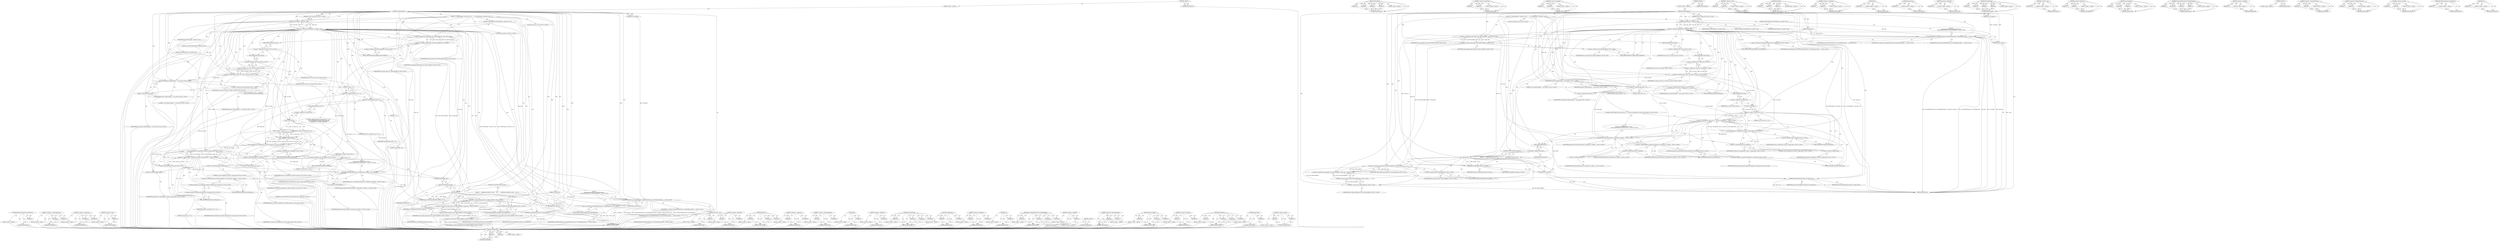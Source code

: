 digraph "&lt;operator&gt;.equals" {
vulnerable_229 [label=<(METHOD,SendResponse)>];
vulnerable_230 [label=<(PARAM,p1)>];
vulnerable_231 [label=<(PARAM,p2)>];
vulnerable_232 [label=<(BLOCK,&lt;empty&gt;,&lt;empty&gt;)>];
vulnerable_233 [label=<(METHOD_RETURN,ANY)>];
vulnerable_209 [label=<(METHOD,GetDataEntry)>];
vulnerable_210 [label=<(PARAM,p1)>];
vulnerable_211 [label=<(PARAM,p2)>];
vulnerable_212 [label=<(PARAM,p3)>];
vulnerable_213 [label=<(PARAM,p4)>];
vulnerable_214 [label=<(BLOCK,&lt;empty&gt;,&lt;empty&gt;)>];
vulnerable_215 [label=<(METHOD_RETURN,ANY)>];
vulnerable_158 [label=<(METHOD,&lt;operator&gt;.greaterThan)>];
vulnerable_159 [label=<(PARAM,p1)>];
vulnerable_160 [label=<(PARAM,p2)>];
vulnerable_161 [label=<(BLOCK,&lt;empty&gt;,&lt;empty&gt;)>];
vulnerable_162 [label=<(METHOD_RETURN,ANY)>];
vulnerable_184 [label=<(METHOD,&lt;operator&gt;.logicalAnd)>];
vulnerable_185 [label=<(PARAM,p1)>];
vulnerable_186 [label=<(PARAM,p2)>];
vulnerable_187 [label=<(BLOCK,&lt;empty&gt;,&lt;empty&gt;)>];
vulnerable_188 [label=<(METHOD_RETURN,ANY)>];
vulnerable_6 [label=<(METHOD,&lt;global&gt;)<SUB>1</SUB>>];
vulnerable_7 [label=<(BLOCK,&lt;empty&gt;,&lt;empty&gt;)<SUB>1</SUB>>];
vulnerable_8 [label=<(METHOD,StartDataRequest)<SUB>1</SUB>>];
vulnerable_9 [label="<(PARAM,const std::string&amp; path)<SUB>1</SUB>>"];
vulnerable_10 [label=<(PARAM,bool is_incognito)<SUB>2</SUB>>];
vulnerable_11 [label=<(PARAM,int request_id)<SUB>3</SUB>>];
vulnerable_12 [label=<(BLOCK,{
  if (!EndsWith(path, &quot;/print.pdf&quot;, true)) {
...,{
  if (!EndsWith(path, &quot;/print.pdf&quot;, true)) {
...)<SUB>3</SUB>>];
vulnerable_13 [label=<(CONTROL_STRUCTURE,IF,if (!EndsWith(path, &quot;/print.pdf&quot;, true)))<SUB>4</SUB>>];
vulnerable_14 [label=<(&lt;operator&gt;.logicalNot,!EndsWith(path, &quot;/print.pdf&quot;, true))<SUB>4</SUB>>];
vulnerable_15 [label=<(EndsWith,EndsWith(path, &quot;/print.pdf&quot;, true))<SUB>4</SUB>>];
vulnerable_16 [label=<(IDENTIFIER,path,EndsWith(path, &quot;/print.pdf&quot;, true))<SUB>4</SUB>>];
vulnerable_17 [label=<(LITERAL,&quot;/print.pdf&quot;,EndsWith(path, &quot;/print.pdf&quot;, true))<SUB>4</SUB>>];
vulnerable_18 [label=<(LITERAL,true,EndsWith(path, &quot;/print.pdf&quot;, true))<SUB>4</SUB>>];
vulnerable_19 [label="<(BLOCK,{
    ChromeWebUIDataSource::StartDataRequest(p...,{
    ChromeWebUIDataSource::StartDataRequest(p...)<SUB>4</SUB>>"];
vulnerable_20 [label="<(ChromeWebUIDataSource.StartDataRequest,ChromeWebUIDataSource::StartDataRequest(path, i...)<SUB>5</SUB>>"];
vulnerable_21 [label="<(&lt;operator&gt;.fieldAccess,ChromeWebUIDataSource::StartDataRequest)<SUB>5</SUB>>"];
vulnerable_22 [label="<(IDENTIFIER,ChromeWebUIDataSource,ChromeWebUIDataSource::StartDataRequest(path, i...)<SUB>5</SUB>>"];
vulnerable_23 [label=<(FIELD_IDENTIFIER,StartDataRequest,StartDataRequest)<SUB>5</SUB>>];
vulnerable_24 [label="<(IDENTIFIER,path,ChromeWebUIDataSource::StartDataRequest(path, i...)<SUB>5</SUB>>"];
vulnerable_25 [label="<(IDENTIFIER,is_incognito,ChromeWebUIDataSource::StartDataRequest(path, i...)<SUB>5</SUB>>"];
vulnerable_26 [label="<(IDENTIFIER,request_id,ChromeWebUIDataSource::StartDataRequest(path, i...)<SUB>5</SUB>>"];
vulnerable_27 [label=<(RETURN,return;,return;)<SUB>6</SUB>>];
vulnerable_28 [label="<(&lt;operator&gt;.greaterThan,scoped_refptr&lt;base::RefCountedBytes&gt; data)<SUB>9</SUB>>"];
vulnerable_29 [label="<(&lt;operator&gt;.lessThan,scoped_refptr&lt;base::RefCountedBytes)<SUB>9</SUB>>"];
vulnerable_30 [label="<(IDENTIFIER,scoped_refptr,scoped_refptr&lt;base::RefCountedBytes)<SUB>9</SUB>>"];
vulnerable_31 [label="<(&lt;operator&gt;.fieldAccess,base::RefCountedBytes)<SUB>9</SUB>>"];
vulnerable_32 [label="<(IDENTIFIER,base,scoped_refptr&lt;base::RefCountedBytes)<SUB>9</SUB>>"];
vulnerable_33 [label=<(FIELD_IDENTIFIER,RefCountedBytes,RefCountedBytes)<SUB>9</SUB>>];
vulnerable_34 [label="<(IDENTIFIER,data,scoped_refptr&lt;base::RefCountedBytes&gt; data)<SUB>9</SUB>>"];
vulnerable_35 [label="<(&lt;operator&gt;.greaterThan,std::vector&lt;std::string&gt; url_substr)<SUB>10</SUB>>"];
vulnerable_36 [label="<(&lt;operator&gt;.lessThan,std::vector&lt;std::string)<SUB>10</SUB>>"];
vulnerable_37 [label="<(&lt;operator&gt;.fieldAccess,std::vector)<SUB>10</SUB>>"];
vulnerable_38 [label="<(IDENTIFIER,std,std::vector&lt;std::string)<SUB>10</SUB>>"];
vulnerable_39 [label=<(FIELD_IDENTIFIER,vector,vector)<SUB>10</SUB>>];
vulnerable_40 [label="<(&lt;operator&gt;.fieldAccess,std::string)<SUB>10</SUB>>"];
vulnerable_41 [label="<(IDENTIFIER,std,std::vector&lt;std::string)<SUB>10</SUB>>"];
vulnerable_42 [label=<(FIELD_IDENTIFIER,string,string)<SUB>10</SUB>>];
vulnerable_43 [label="<(IDENTIFIER,url_substr,std::vector&lt;std::string&gt; url_substr)<SUB>10</SUB>>"];
vulnerable_44 [label="<(base.SplitString,base::SplitString(path, '/', &amp;url_substr))<SUB>11</SUB>>"];
vulnerable_45 [label="<(&lt;operator&gt;.fieldAccess,base::SplitString)<SUB>11</SUB>>"];
vulnerable_46 [label="<(IDENTIFIER,base,base::SplitString(path, '/', &amp;url_substr))<SUB>11</SUB>>"];
vulnerable_47 [label=<(FIELD_IDENTIFIER,SplitString,SplitString)<SUB>11</SUB>>];
vulnerable_48 [label="<(IDENTIFIER,path,base::SplitString(path, '/', &amp;url_substr))<SUB>11</SUB>>"];
vulnerable_49 [label="<(LITERAL,'/',base::SplitString(path, '/', &amp;url_substr))<SUB>11</SUB>>"];
vulnerable_50 [label=<(&lt;operator&gt;.addressOf,&amp;url_substr)<SUB>11</SUB>>];
vulnerable_51 [label="<(IDENTIFIER,url_substr,base::SplitString(path, '/', &amp;url_substr))<SUB>11</SUB>>"];
vulnerable_52 [label="<(LOCAL,int page_index: int)<SUB>12</SUB>>"];
vulnerable_53 [label=<(&lt;operator&gt;.assignment,page_index = 0)<SUB>12</SUB>>];
vulnerable_54 [label=<(IDENTIFIER,page_index,page_index = 0)<SUB>12</SUB>>];
vulnerable_55 [label=<(LITERAL,0,page_index = 0)<SUB>12</SUB>>];
vulnerable_56 [label="<(CONTROL_STRUCTURE,IF,if (url_substr.size() == 3 &amp;&amp; base::StringToInt(url_substr[1], &amp;page_index)))<SUB>13</SUB>>"];
vulnerable_57 [label="<(&lt;operator&gt;.logicalAnd,url_substr.size() == 3 &amp;&amp; base::StringToInt(url...)<SUB>13</SUB>>"];
vulnerable_58 [label=<(&lt;operator&gt;.equals,url_substr.size() == 3)<SUB>13</SUB>>];
vulnerable_59 [label=<(size,url_substr.size())<SUB>13</SUB>>];
vulnerable_60 [label=<(&lt;operator&gt;.fieldAccess,url_substr.size)<SUB>13</SUB>>];
vulnerable_61 [label=<(IDENTIFIER,url_substr,url_substr.size())<SUB>13</SUB>>];
vulnerable_62 [label=<(FIELD_IDENTIFIER,size,size)<SUB>13</SUB>>];
vulnerable_63 [label=<(LITERAL,3,url_substr.size() == 3)<SUB>13</SUB>>];
vulnerable_64 [label="<(base.StringToInt,base::StringToInt(url_substr[1], &amp;page_index))<SUB>13</SUB>>"];
vulnerable_65 [label="<(&lt;operator&gt;.fieldAccess,base::StringToInt)<SUB>13</SUB>>"];
vulnerable_66 [label="<(IDENTIFIER,base,base::StringToInt(url_substr[1], &amp;page_index))<SUB>13</SUB>>"];
vulnerable_67 [label=<(FIELD_IDENTIFIER,StringToInt,StringToInt)<SUB>13</SUB>>];
vulnerable_68 [label=<(&lt;operator&gt;.indirectIndexAccess,url_substr[1])<SUB>13</SUB>>];
vulnerable_69 [label="<(IDENTIFIER,url_substr,base::StringToInt(url_substr[1], &amp;page_index))<SUB>13</SUB>>"];
vulnerable_70 [label="<(LITERAL,1,base::StringToInt(url_substr[1], &amp;page_index))<SUB>13</SUB>>"];
vulnerable_71 [label=<(&lt;operator&gt;.addressOf,&amp;page_index)<SUB>13</SUB>>];
vulnerable_72 [label="<(IDENTIFIER,page_index,base::StringToInt(url_substr[1], &amp;page_index))<SUB>13</SUB>>"];
vulnerable_73 [label="<(BLOCK,{
     PrintPreviewDataService::GetInstance()-&gt;...,{
     PrintPreviewDataService::GetInstance()-&gt;...)<SUB>13</SUB>>"];
vulnerable_74 [label="<(GetDataEntry,PrintPreviewDataService::GetInstance()-&gt;GetData...)<SUB>14</SUB>>"];
vulnerable_75 [label="<(&lt;operator&gt;.indirectFieldAccess,PrintPreviewDataService::GetInstance()-&gt;GetData...)<SUB>14</SUB>>"];
vulnerable_76 [label="<(PrintPreviewDataService.GetInstance,PrintPreviewDataService::GetInstance())<SUB>14</SUB>>"];
vulnerable_77 [label="<(&lt;operator&gt;.fieldAccess,PrintPreviewDataService::GetInstance)<SUB>14</SUB>>"];
vulnerable_78 [label="<(IDENTIFIER,PrintPreviewDataService,PrintPreviewDataService::GetInstance())<SUB>14</SUB>>"];
vulnerable_79 [label=<(FIELD_IDENTIFIER,GetInstance,GetInstance)<SUB>14</SUB>>];
vulnerable_80 [label=<(FIELD_IDENTIFIER,GetDataEntry,GetDataEntry)<SUB>14</SUB>>];
vulnerable_81 [label=<(&lt;operator&gt;.indirectIndexAccess,url_substr[0])<SUB>15</SUB>>];
vulnerable_82 [label="<(IDENTIFIER,url_substr,PrintPreviewDataService::GetInstance()-&gt;GetData...)<SUB>15</SUB>>"];
vulnerable_83 [label="<(LITERAL,0,PrintPreviewDataService::GetInstance()-&gt;GetData...)<SUB>15</SUB>>"];
vulnerable_84 [label="<(IDENTIFIER,page_index,PrintPreviewDataService::GetInstance()-&gt;GetData...)<SUB>15</SUB>>"];
vulnerable_85 [label=<(&lt;operator&gt;.addressOf,&amp;data)<SUB>15</SUB>>];
vulnerable_86 [label="<(IDENTIFIER,data,PrintPreviewDataService::GetInstance()-&gt;GetData...)<SUB>15</SUB>>"];
vulnerable_87 [label=<(CONTROL_STRUCTURE,IF,if (data.get()))<SUB>17</SUB>>];
vulnerable_88 [label=<(get,data.get())<SUB>17</SUB>>];
vulnerable_89 [label=<(&lt;operator&gt;.fieldAccess,data.get)<SUB>17</SUB>>];
vulnerable_90 [label=<(IDENTIFIER,data,data.get())<SUB>17</SUB>>];
vulnerable_91 [label=<(FIELD_IDENTIFIER,get,get)<SUB>17</SUB>>];
vulnerable_92 [label=<(BLOCK,{
     SendResponse(request_id, data);
    retu...,{
     SendResponse(request_id, data);
    retu...)<SUB>17</SUB>>];
vulnerable_93 [label=<(SendResponse,SendResponse(request_id, data))<SUB>18</SUB>>];
vulnerable_94 [label=<(IDENTIFIER,request_id,SendResponse(request_id, data))<SUB>18</SUB>>];
vulnerable_95 [label=<(IDENTIFIER,data,SendResponse(request_id, data))<SUB>18</SUB>>];
vulnerable_96 [label=<(RETURN,return;,return;)<SUB>19</SUB>>];
vulnerable_97 [label="<(&lt;operator&gt;.greaterThan,scoped_refptr&lt;base::RefCountedBytes&gt; empty_byte...)<SUB>21</SUB>>"];
vulnerable_98 [label="<(&lt;operator&gt;.lessThan,scoped_refptr&lt;base::RefCountedBytes)<SUB>21</SUB>>"];
vulnerable_99 [label="<(IDENTIFIER,scoped_refptr,scoped_refptr&lt;base::RefCountedBytes)<SUB>21</SUB>>"];
vulnerable_100 [label="<(&lt;operator&gt;.fieldAccess,base::RefCountedBytes)<SUB>21</SUB>>"];
vulnerable_101 [label="<(IDENTIFIER,base,scoped_refptr&lt;base::RefCountedBytes)<SUB>21</SUB>>"];
vulnerable_102 [label=<(FIELD_IDENTIFIER,RefCountedBytes,RefCountedBytes)<SUB>21</SUB>>];
vulnerable_103 [label="<(empty_bytes,empty_bytes(new base::RefCountedBytes))<SUB>21</SUB>>"];
vulnerable_104 [label="<(&lt;operator&gt;.new,new base::RefCountedBytes)<SUB>21</SUB>>"];
vulnerable_105 [label="<(IDENTIFIER,base::RefCountedBytes,new base::RefCountedBytes)<SUB>21</SUB>>"];
vulnerable_106 [label=<(SendResponse,SendResponse(request_id, empty_bytes))<SUB>22</SUB>>];
vulnerable_107 [label=<(IDENTIFIER,request_id,SendResponse(request_id, empty_bytes))<SUB>22</SUB>>];
vulnerable_108 [label=<(IDENTIFIER,empty_bytes,SendResponse(request_id, empty_bytes))<SUB>22</SUB>>];
vulnerable_109 [label=<(METHOD_RETURN,void)<SUB>1</SUB>>];
vulnerable_111 [label=<(METHOD_RETURN,ANY)<SUB>1</SUB>>];
vulnerable_189 [label=<(METHOD,&lt;operator&gt;.equals)>];
vulnerable_190 [label=<(PARAM,p1)>];
vulnerable_191 [label=<(PARAM,p2)>];
vulnerable_192 [label=<(BLOCK,&lt;empty&gt;,&lt;empty&gt;)>];
vulnerable_193 [label=<(METHOD_RETURN,ANY)>];
vulnerable_140 [label=<(METHOD,EndsWith)>];
vulnerable_141 [label=<(PARAM,p1)>];
vulnerable_142 [label=<(PARAM,p2)>];
vulnerable_143 [label=<(PARAM,p3)>];
vulnerable_144 [label=<(BLOCK,&lt;empty&gt;,&lt;empty&gt;)>];
vulnerable_145 [label=<(METHOD_RETURN,ANY)>];
vulnerable_179 [label=<(METHOD,&lt;operator&gt;.assignment)>];
vulnerable_180 [label=<(PARAM,p1)>];
vulnerable_181 [label=<(PARAM,p2)>];
vulnerable_182 [label=<(BLOCK,&lt;empty&gt;,&lt;empty&gt;)>];
vulnerable_183 [label=<(METHOD_RETURN,ANY)>];
vulnerable_225 [label=<(METHOD,get)>];
vulnerable_226 [label=<(PARAM,p1)>];
vulnerable_227 [label=<(BLOCK,&lt;empty&gt;,&lt;empty&gt;)>];
vulnerable_228 [label=<(METHOD_RETURN,ANY)>];
vulnerable_234 [label=<(METHOD,empty_bytes)>];
vulnerable_235 [label=<(PARAM,p1)>];
vulnerable_236 [label=<(BLOCK,&lt;empty&gt;,&lt;empty&gt;)>];
vulnerable_237 [label=<(METHOD_RETURN,ANY)>];
vulnerable_175 [label=<(METHOD,&lt;operator&gt;.addressOf)>];
vulnerable_176 [label=<(PARAM,p1)>];
vulnerable_177 [label=<(BLOCK,&lt;empty&gt;,&lt;empty&gt;)>];
vulnerable_178 [label=<(METHOD_RETURN,ANY)>];
vulnerable_168 [label=<(METHOD,base.SplitString)>];
vulnerable_169 [label=<(PARAM,p1)>];
vulnerable_170 [label=<(PARAM,p2)>];
vulnerable_171 [label=<(PARAM,p3)>];
vulnerable_172 [label=<(PARAM,p4)>];
vulnerable_173 [label=<(BLOCK,&lt;empty&gt;,&lt;empty&gt;)>];
vulnerable_174 [label=<(METHOD_RETURN,ANY)>];
vulnerable_238 [label=<(METHOD,&lt;operator&gt;.new)>];
vulnerable_239 [label=<(PARAM,p1)>];
vulnerable_240 [label=<(BLOCK,&lt;empty&gt;,&lt;empty&gt;)>];
vulnerable_241 [label=<(METHOD_RETURN,ANY)>];
vulnerable_153 [label=<(METHOD,&lt;operator&gt;.fieldAccess)>];
vulnerable_154 [label=<(PARAM,p1)>];
vulnerable_155 [label=<(PARAM,p2)>];
vulnerable_156 [label=<(BLOCK,&lt;empty&gt;,&lt;empty&gt;)>];
vulnerable_157 [label=<(METHOD_RETURN,ANY)>];
vulnerable_198 [label=<(METHOD,base.StringToInt)>];
vulnerable_199 [label=<(PARAM,p1)>];
vulnerable_200 [label=<(PARAM,p2)>];
vulnerable_201 [label=<(PARAM,p3)>];
vulnerable_202 [label=<(BLOCK,&lt;empty&gt;,&lt;empty&gt;)>];
vulnerable_203 [label=<(METHOD_RETURN,ANY)>];
vulnerable_146 [label=<(METHOD,ChromeWebUIDataSource.StartDataRequest)>];
vulnerable_147 [label=<(PARAM,p1)>];
vulnerable_148 [label=<(PARAM,p2)>];
vulnerable_149 [label=<(PARAM,p3)>];
vulnerable_150 [label=<(PARAM,p4)>];
vulnerable_151 [label=<(BLOCK,&lt;empty&gt;,&lt;empty&gt;)>];
vulnerable_152 [label=<(METHOD_RETURN,ANY)>];
vulnerable_136 [label=<(METHOD,&lt;operator&gt;.logicalNot)>];
vulnerable_137 [label=<(PARAM,p1)>];
vulnerable_138 [label=<(BLOCK,&lt;empty&gt;,&lt;empty&gt;)>];
vulnerable_139 [label=<(METHOD_RETURN,ANY)>];
vulnerable_130 [label=<(METHOD,&lt;global&gt;)<SUB>1</SUB>>];
vulnerable_131 [label=<(BLOCK,&lt;empty&gt;,&lt;empty&gt;)>];
vulnerable_132 [label=<(METHOD_RETURN,ANY)>];
vulnerable_216 [label=<(METHOD,&lt;operator&gt;.indirectFieldAccess)>];
vulnerable_217 [label=<(PARAM,p1)>];
vulnerable_218 [label=<(PARAM,p2)>];
vulnerable_219 [label=<(BLOCK,&lt;empty&gt;,&lt;empty&gt;)>];
vulnerable_220 [label=<(METHOD_RETURN,ANY)>];
vulnerable_204 [label=<(METHOD,&lt;operator&gt;.indirectIndexAccess)>];
vulnerable_205 [label=<(PARAM,p1)>];
vulnerable_206 [label=<(PARAM,p2)>];
vulnerable_207 [label=<(BLOCK,&lt;empty&gt;,&lt;empty&gt;)>];
vulnerable_208 [label=<(METHOD_RETURN,ANY)>];
vulnerable_163 [label=<(METHOD,&lt;operator&gt;.lessThan)>];
vulnerable_164 [label=<(PARAM,p1)>];
vulnerable_165 [label=<(PARAM,p2)>];
vulnerable_166 [label=<(BLOCK,&lt;empty&gt;,&lt;empty&gt;)>];
vulnerable_167 [label=<(METHOD_RETURN,ANY)>];
vulnerable_221 [label=<(METHOD,PrintPreviewDataService.GetInstance)>];
vulnerable_222 [label=<(PARAM,p1)>];
vulnerable_223 [label=<(BLOCK,&lt;empty&gt;,&lt;empty&gt;)>];
vulnerable_224 [label=<(METHOD_RETURN,ANY)>];
vulnerable_194 [label=<(METHOD,size)>];
vulnerable_195 [label=<(PARAM,p1)>];
vulnerable_196 [label=<(BLOCK,&lt;empty&gt;,&lt;empty&gt;)>];
vulnerable_197 [label=<(METHOD_RETURN,ANY)>];
fixed_247 [label=<(METHOD,PrintPreviewDataService.GetInstance)>];
fixed_248 [label=<(PARAM,p1)>];
fixed_249 [label=<(BLOCK,&lt;empty&gt;,&lt;empty&gt;)>];
fixed_250 [label=<(METHOD_RETURN,ANY)>];
fixed_225 [label=<(METHOD,&lt;operator&gt;.indirectIndexAccess)>];
fixed_226 [label=<(PARAM,p1)>];
fixed_227 [label=<(PARAM,p2)>];
fixed_228 [label=<(BLOCK,&lt;empty&gt;,&lt;empty&gt;)>];
fixed_229 [label=<(METHOD_RETURN,ANY)>];
fixed_175 [label=<(METHOD,&lt;operator&gt;.greaterThan)>];
fixed_176 [label=<(PARAM,p1)>];
fixed_177 [label=<(PARAM,p2)>];
fixed_178 [label=<(BLOCK,&lt;empty&gt;,&lt;empty&gt;)>];
fixed_179 [label=<(METHOD_RETURN,ANY)>];
fixed_201 [label=<(METHOD,&lt;operator&gt;.minus)>];
fixed_202 [label=<(PARAM,p1)>];
fixed_203 [label=<(BLOCK,&lt;empty&gt;,&lt;empty&gt;)>];
fixed_204 [label=<(METHOD_RETURN,ANY)>];
fixed_6 [label=<(METHOD,&lt;global&gt;)<SUB>1</SUB>>];
fixed_7 [label=<(BLOCK,&lt;empty&gt;,&lt;empty&gt;)<SUB>1</SUB>>];
fixed_8 [label=<(METHOD,StartDataRequest)<SUB>1</SUB>>];
fixed_9 [label="<(PARAM,const std::string&amp; path)<SUB>1</SUB>>"];
fixed_10 [label=<(PARAM,bool is_incognito)<SUB>2</SUB>>];
fixed_11 [label=<(PARAM,int request_id)<SUB>3</SUB>>];
fixed_12 [label=<(BLOCK,{
  if (!EndsWith(path, &quot;/print.pdf&quot;, true)) {
...,{
  if (!EndsWith(path, &quot;/print.pdf&quot;, true)) {
...)<SUB>3</SUB>>];
fixed_13 [label=<(CONTROL_STRUCTURE,IF,if (!EndsWith(path, &quot;/print.pdf&quot;, true)))<SUB>4</SUB>>];
fixed_14 [label=<(&lt;operator&gt;.logicalNot,!EndsWith(path, &quot;/print.pdf&quot;, true))<SUB>4</SUB>>];
fixed_15 [label=<(EndsWith,EndsWith(path, &quot;/print.pdf&quot;, true))<SUB>4</SUB>>];
fixed_16 [label=<(IDENTIFIER,path,EndsWith(path, &quot;/print.pdf&quot;, true))<SUB>4</SUB>>];
fixed_17 [label=<(LITERAL,&quot;/print.pdf&quot;,EndsWith(path, &quot;/print.pdf&quot;, true))<SUB>4</SUB>>];
fixed_18 [label=<(LITERAL,true,EndsWith(path, &quot;/print.pdf&quot;, true))<SUB>4</SUB>>];
fixed_19 [label="<(BLOCK,{
    ChromeWebUIDataSource::StartDataRequest(p...,{
    ChromeWebUIDataSource::StartDataRequest(p...)<SUB>4</SUB>>"];
fixed_20 [label="<(ChromeWebUIDataSource.StartDataRequest,ChromeWebUIDataSource::StartDataRequest(path, i...)<SUB>5</SUB>>"];
fixed_21 [label="<(&lt;operator&gt;.fieldAccess,ChromeWebUIDataSource::StartDataRequest)<SUB>5</SUB>>"];
fixed_22 [label="<(IDENTIFIER,ChromeWebUIDataSource,ChromeWebUIDataSource::StartDataRequest(path, i...)<SUB>5</SUB>>"];
fixed_23 [label=<(FIELD_IDENTIFIER,StartDataRequest,StartDataRequest)<SUB>5</SUB>>];
fixed_24 [label="<(IDENTIFIER,path,ChromeWebUIDataSource::StartDataRequest(path, i...)<SUB>5</SUB>>"];
fixed_25 [label="<(IDENTIFIER,is_incognito,ChromeWebUIDataSource::StartDataRequest(path, i...)<SUB>5</SUB>>"];
fixed_26 [label="<(IDENTIFIER,request_id,ChromeWebUIDataSource::StartDataRequest(path, i...)<SUB>5</SUB>>"];
fixed_27 [label=<(RETURN,return;,return;)<SUB>6</SUB>>];
fixed_28 [label="<(&lt;operator&gt;.greaterThan,scoped_refptr&lt;base::RefCountedBytes&gt; data)<SUB>9</SUB>>"];
fixed_29 [label="<(&lt;operator&gt;.lessThan,scoped_refptr&lt;base::RefCountedBytes)<SUB>9</SUB>>"];
fixed_30 [label="<(IDENTIFIER,scoped_refptr,scoped_refptr&lt;base::RefCountedBytes)<SUB>9</SUB>>"];
fixed_31 [label="<(&lt;operator&gt;.fieldAccess,base::RefCountedBytes)<SUB>9</SUB>>"];
fixed_32 [label="<(IDENTIFIER,base,scoped_refptr&lt;base::RefCountedBytes)<SUB>9</SUB>>"];
fixed_33 [label=<(FIELD_IDENTIFIER,RefCountedBytes,RefCountedBytes)<SUB>9</SUB>>];
fixed_34 [label="<(IDENTIFIER,data,scoped_refptr&lt;base::RefCountedBytes&gt; data)<SUB>9</SUB>>"];
fixed_35 [label="<(&lt;operator&gt;.greaterThan,std::vector&lt;std::string&gt; url_substr)<SUB>10</SUB>>"];
fixed_36 [label="<(&lt;operator&gt;.lessThan,std::vector&lt;std::string)<SUB>10</SUB>>"];
fixed_37 [label="<(&lt;operator&gt;.fieldAccess,std::vector)<SUB>10</SUB>>"];
fixed_38 [label="<(IDENTIFIER,std,std::vector&lt;std::string)<SUB>10</SUB>>"];
fixed_39 [label=<(FIELD_IDENTIFIER,vector,vector)<SUB>10</SUB>>];
fixed_40 [label="<(&lt;operator&gt;.fieldAccess,std::string)<SUB>10</SUB>>"];
fixed_41 [label="<(IDENTIFIER,std,std::vector&lt;std::string)<SUB>10</SUB>>"];
fixed_42 [label=<(FIELD_IDENTIFIER,string,string)<SUB>10</SUB>>];
fixed_43 [label="<(IDENTIFIER,url_substr,std::vector&lt;std::string&gt; url_substr)<SUB>10</SUB>>"];
fixed_44 [label="<(base.SplitString,base::SplitString(path, '/', &amp;url_substr))<SUB>11</SUB>>"];
fixed_45 [label="<(&lt;operator&gt;.fieldAccess,base::SplitString)<SUB>11</SUB>>"];
fixed_46 [label="<(IDENTIFIER,base,base::SplitString(path, '/', &amp;url_substr))<SUB>11</SUB>>"];
fixed_47 [label=<(FIELD_IDENTIFIER,SplitString,SplitString)<SUB>11</SUB>>];
fixed_48 [label="<(IDENTIFIER,path,base::SplitString(path, '/', &amp;url_substr))<SUB>11</SUB>>"];
fixed_49 [label="<(LITERAL,'/',base::SplitString(path, '/', &amp;url_substr))<SUB>11</SUB>>"];
fixed_50 [label=<(&lt;operator&gt;.addressOf,&amp;url_substr)<SUB>11</SUB>>];
fixed_51 [label="<(IDENTIFIER,url_substr,base::SplitString(path, '/', &amp;url_substr))<SUB>11</SUB>>"];
fixed_52 [label="<(LOCAL,int preview_ui_id: int)<SUB>12</SUB>>"];
fixed_53 [label=<(&lt;operator&gt;.assignment,preview_ui_id = -1)<SUB>12</SUB>>];
fixed_54 [label=<(IDENTIFIER,preview_ui_id,preview_ui_id = -1)<SUB>12</SUB>>];
fixed_55 [label=<(&lt;operator&gt;.minus,-1)<SUB>12</SUB>>];
fixed_56 [label=<(LITERAL,1,-1)<SUB>12</SUB>>];
fixed_57 [label="<(LOCAL,int page_index: int)<SUB>13</SUB>>"];
fixed_58 [label=<(&lt;operator&gt;.assignment,page_index = 0)<SUB>13</SUB>>];
fixed_59 [label=<(IDENTIFIER,page_index,page_index = 0)<SUB>13</SUB>>];
fixed_60 [label=<(LITERAL,0,page_index = 0)<SUB>13</SUB>>];
fixed_61 [label="<(CONTROL_STRUCTURE,IF,if (url_substr.size() == 3 &amp;&amp;
      base::StringToInt(url_substr[0], &amp;preview_ui_id),
      base::StringToInt(url_substr[1], &amp;page_index) &amp;&amp;
      preview_ui_id &gt;= 0))<SUB>14</SUB>>"];
fixed_62 [label=<(BLOCK,&lt;empty&gt;,&lt;empty&gt;)<SUB>14</SUB>>];
fixed_63 [label="<(&lt;operator&gt;.logicalAnd,url_substr.size() == 3 &amp;&amp;
      base::StringToI...)<SUB>14</SUB>>"];
fixed_64 [label=<(&lt;operator&gt;.equals,url_substr.size() == 3)<SUB>14</SUB>>];
fixed_65 [label=<(size,url_substr.size())<SUB>14</SUB>>];
fixed_66 [label=<(&lt;operator&gt;.fieldAccess,url_substr.size)<SUB>14</SUB>>];
fixed_67 [label=<(IDENTIFIER,url_substr,url_substr.size())<SUB>14</SUB>>];
fixed_68 [label=<(FIELD_IDENTIFIER,size,size)<SUB>14</SUB>>];
fixed_69 [label=<(LITERAL,3,url_substr.size() == 3)<SUB>14</SUB>>];
fixed_70 [label="<(base.StringToInt,base::StringToInt(url_substr[0], &amp;preview_ui_id))<SUB>15</SUB>>"];
fixed_71 [label="<(&lt;operator&gt;.fieldAccess,base::StringToInt)<SUB>15</SUB>>"];
fixed_72 [label="<(IDENTIFIER,base,base::StringToInt(url_substr[0], &amp;preview_ui_id))<SUB>15</SUB>>"];
fixed_73 [label=<(FIELD_IDENTIFIER,StringToInt,StringToInt)<SUB>15</SUB>>];
fixed_74 [label=<(&lt;operator&gt;.indirectIndexAccess,url_substr[0])<SUB>15</SUB>>];
fixed_75 [label="<(IDENTIFIER,url_substr,base::StringToInt(url_substr[0], &amp;preview_ui_id))<SUB>15</SUB>>"];
fixed_76 [label="<(LITERAL,0,base::StringToInt(url_substr[0], &amp;preview_ui_id))<SUB>15</SUB>>"];
fixed_77 [label=<(&lt;operator&gt;.addressOf,&amp;preview_ui_id)<SUB>15</SUB>>];
fixed_78 [label="<(IDENTIFIER,preview_ui_id,base::StringToInt(url_substr[0], &amp;preview_ui_id))<SUB>15</SUB>>"];
fixed_79 [label="<(&lt;operator&gt;.logicalAnd,base::StringToInt(url_substr[1], &amp;page_index) &amp;...)<SUB>16</SUB>>"];
fixed_80 [label="<(base.StringToInt,base::StringToInt(url_substr[1], &amp;page_index))<SUB>16</SUB>>"];
fixed_81 [label="<(&lt;operator&gt;.fieldAccess,base::StringToInt)<SUB>16</SUB>>"];
fixed_82 [label="<(IDENTIFIER,base,base::StringToInt(url_substr[1], &amp;page_index))<SUB>16</SUB>>"];
fixed_83 [label=<(FIELD_IDENTIFIER,StringToInt,StringToInt)<SUB>16</SUB>>];
fixed_84 [label=<(&lt;operator&gt;.indirectIndexAccess,url_substr[1])<SUB>16</SUB>>];
fixed_85 [label="<(IDENTIFIER,url_substr,base::StringToInt(url_substr[1], &amp;page_index))<SUB>16</SUB>>"];
fixed_86 [label="<(LITERAL,1,base::StringToInt(url_substr[1], &amp;page_index))<SUB>16</SUB>>"];
fixed_87 [label=<(&lt;operator&gt;.addressOf,&amp;page_index)<SUB>16</SUB>>];
fixed_88 [label="<(IDENTIFIER,page_index,base::StringToInt(url_substr[1], &amp;page_index))<SUB>16</SUB>>"];
fixed_89 [label=<(&lt;operator&gt;.greaterEqualsThan,preview_ui_id &gt;= 0)<SUB>17</SUB>>];
fixed_90 [label=<(IDENTIFIER,preview_ui_id,preview_ui_id &gt;= 0)<SUB>17</SUB>>];
fixed_91 [label=<(LITERAL,0,preview_ui_id &gt;= 0)<SUB>17</SUB>>];
fixed_92 [label="<(BLOCK,{
     PrintPreviewDataService::GetInstance()-&gt;...,{
     PrintPreviewDataService::GetInstance()-&gt;...)<SUB>17</SUB>>"];
fixed_93 [label="<(GetDataEntry,PrintPreviewDataService::GetInstance()-&gt;GetData...)<SUB>18</SUB>>"];
fixed_94 [label="<(&lt;operator&gt;.indirectFieldAccess,PrintPreviewDataService::GetInstance()-&gt;GetData...)<SUB>18</SUB>>"];
fixed_95 [label="<(PrintPreviewDataService.GetInstance,PrintPreviewDataService::GetInstance())<SUB>18</SUB>>"];
fixed_96 [label="<(&lt;operator&gt;.fieldAccess,PrintPreviewDataService::GetInstance)<SUB>18</SUB>>"];
fixed_97 [label="<(IDENTIFIER,PrintPreviewDataService,PrintPreviewDataService::GetInstance())<SUB>18</SUB>>"];
fixed_98 [label=<(FIELD_IDENTIFIER,GetInstance,GetInstance)<SUB>18</SUB>>];
fixed_99 [label=<(FIELD_IDENTIFIER,GetDataEntry,GetDataEntry)<SUB>18</SUB>>];
fixed_100 [label="<(IDENTIFIER,preview_ui_id,PrintPreviewDataService::GetInstance()-&gt;GetData...)<SUB>19</SUB>>"];
fixed_101 [label="<(IDENTIFIER,page_index,PrintPreviewDataService::GetInstance()-&gt;GetData...)<SUB>19</SUB>>"];
fixed_102 [label=<(&lt;operator&gt;.addressOf,&amp;data)<SUB>19</SUB>>];
fixed_103 [label="<(IDENTIFIER,data,PrintPreviewDataService::GetInstance()-&gt;GetData...)<SUB>19</SUB>>"];
fixed_104 [label=<(CONTROL_STRUCTURE,IF,if (data.get()))<SUB>21</SUB>>];
fixed_105 [label=<(get,data.get())<SUB>21</SUB>>];
fixed_106 [label=<(&lt;operator&gt;.fieldAccess,data.get)<SUB>21</SUB>>];
fixed_107 [label=<(IDENTIFIER,data,data.get())<SUB>21</SUB>>];
fixed_108 [label=<(FIELD_IDENTIFIER,get,get)<SUB>21</SUB>>];
fixed_109 [label=<(BLOCK,{
     SendResponse(request_id, data);
    retu...,{
     SendResponse(request_id, data);
    retu...)<SUB>21</SUB>>];
fixed_110 [label=<(SendResponse,SendResponse(request_id, data))<SUB>22</SUB>>];
fixed_111 [label=<(IDENTIFIER,request_id,SendResponse(request_id, data))<SUB>22</SUB>>];
fixed_112 [label=<(IDENTIFIER,data,SendResponse(request_id, data))<SUB>22</SUB>>];
fixed_113 [label=<(RETURN,return;,return;)<SUB>23</SUB>>];
fixed_114 [label="<(&lt;operator&gt;.greaterThan,scoped_refptr&lt;base::RefCountedBytes&gt; empty_byte...)<SUB>25</SUB>>"];
fixed_115 [label="<(&lt;operator&gt;.lessThan,scoped_refptr&lt;base::RefCountedBytes)<SUB>25</SUB>>"];
fixed_116 [label="<(IDENTIFIER,scoped_refptr,scoped_refptr&lt;base::RefCountedBytes)<SUB>25</SUB>>"];
fixed_117 [label="<(&lt;operator&gt;.fieldAccess,base::RefCountedBytes)<SUB>25</SUB>>"];
fixed_118 [label="<(IDENTIFIER,base,scoped_refptr&lt;base::RefCountedBytes)<SUB>25</SUB>>"];
fixed_119 [label=<(FIELD_IDENTIFIER,RefCountedBytes,RefCountedBytes)<SUB>25</SUB>>];
fixed_120 [label="<(empty_bytes,empty_bytes(new base::RefCountedBytes))<SUB>25</SUB>>"];
fixed_121 [label="<(&lt;operator&gt;.new,new base::RefCountedBytes)<SUB>25</SUB>>"];
fixed_122 [label="<(IDENTIFIER,base::RefCountedBytes,new base::RefCountedBytes)<SUB>25</SUB>>"];
fixed_123 [label=<(SendResponse,SendResponse(request_id, empty_bytes))<SUB>26</SUB>>];
fixed_124 [label=<(IDENTIFIER,request_id,SendResponse(request_id, empty_bytes))<SUB>26</SUB>>];
fixed_125 [label=<(IDENTIFIER,empty_bytes,SendResponse(request_id, empty_bytes))<SUB>26</SUB>>];
fixed_126 [label=<(METHOD_RETURN,void)<SUB>1</SUB>>];
fixed_128 [label=<(METHOD_RETURN,ANY)<SUB>1</SUB>>];
fixed_264 [label=<(METHOD,&lt;operator&gt;.new)>];
fixed_265 [label=<(PARAM,p1)>];
fixed_266 [label=<(BLOCK,&lt;empty&gt;,&lt;empty&gt;)>];
fixed_267 [label=<(METHOD_RETURN,ANY)>];
fixed_205 [label=<(METHOD,&lt;operator&gt;.logicalAnd)>];
fixed_206 [label=<(PARAM,p1)>];
fixed_207 [label=<(PARAM,p2)>];
fixed_208 [label=<(BLOCK,&lt;empty&gt;,&lt;empty&gt;)>];
fixed_209 [label=<(METHOD_RETURN,ANY)>];
fixed_157 [label=<(METHOD,EndsWith)>];
fixed_158 [label=<(PARAM,p1)>];
fixed_159 [label=<(PARAM,p2)>];
fixed_160 [label=<(PARAM,p3)>];
fixed_161 [label=<(BLOCK,&lt;empty&gt;,&lt;empty&gt;)>];
fixed_162 [label=<(METHOD_RETURN,ANY)>];
fixed_196 [label=<(METHOD,&lt;operator&gt;.assignment)>];
fixed_197 [label=<(PARAM,p1)>];
fixed_198 [label=<(PARAM,p2)>];
fixed_199 [label=<(BLOCK,&lt;empty&gt;,&lt;empty&gt;)>];
fixed_200 [label=<(METHOD_RETURN,ANY)>];
fixed_242 [label=<(METHOD,&lt;operator&gt;.indirectFieldAccess)>];
fixed_243 [label=<(PARAM,p1)>];
fixed_244 [label=<(PARAM,p2)>];
fixed_245 [label=<(BLOCK,&lt;empty&gt;,&lt;empty&gt;)>];
fixed_246 [label=<(METHOD_RETURN,ANY)>];
fixed_251 [label=<(METHOD,get)>];
fixed_252 [label=<(PARAM,p1)>];
fixed_253 [label=<(BLOCK,&lt;empty&gt;,&lt;empty&gt;)>];
fixed_254 [label=<(METHOD_RETURN,ANY)>];
fixed_192 [label=<(METHOD,&lt;operator&gt;.addressOf)>];
fixed_193 [label=<(PARAM,p1)>];
fixed_194 [label=<(BLOCK,&lt;empty&gt;,&lt;empty&gt;)>];
fixed_195 [label=<(METHOD_RETURN,ANY)>];
fixed_185 [label=<(METHOD,base.SplitString)>];
fixed_186 [label=<(PARAM,p1)>];
fixed_187 [label=<(PARAM,p2)>];
fixed_188 [label=<(PARAM,p3)>];
fixed_189 [label=<(PARAM,p4)>];
fixed_190 [label=<(BLOCK,&lt;empty&gt;,&lt;empty&gt;)>];
fixed_191 [label=<(METHOD_RETURN,ANY)>];
fixed_255 [label=<(METHOD,SendResponse)>];
fixed_256 [label=<(PARAM,p1)>];
fixed_257 [label=<(PARAM,p2)>];
fixed_258 [label=<(BLOCK,&lt;empty&gt;,&lt;empty&gt;)>];
fixed_259 [label=<(METHOD_RETURN,ANY)>];
fixed_170 [label=<(METHOD,&lt;operator&gt;.fieldAccess)>];
fixed_171 [label=<(PARAM,p1)>];
fixed_172 [label=<(PARAM,p2)>];
fixed_173 [label=<(BLOCK,&lt;empty&gt;,&lt;empty&gt;)>];
fixed_174 [label=<(METHOD_RETURN,ANY)>];
fixed_215 [label=<(METHOD,size)>];
fixed_216 [label=<(PARAM,p1)>];
fixed_217 [label=<(BLOCK,&lt;empty&gt;,&lt;empty&gt;)>];
fixed_218 [label=<(METHOD_RETURN,ANY)>];
fixed_163 [label=<(METHOD,ChromeWebUIDataSource.StartDataRequest)>];
fixed_164 [label=<(PARAM,p1)>];
fixed_165 [label=<(PARAM,p2)>];
fixed_166 [label=<(PARAM,p3)>];
fixed_167 [label=<(PARAM,p4)>];
fixed_168 [label=<(BLOCK,&lt;empty&gt;,&lt;empty&gt;)>];
fixed_169 [label=<(METHOD_RETURN,ANY)>];
fixed_153 [label=<(METHOD,&lt;operator&gt;.logicalNot)>];
fixed_154 [label=<(PARAM,p1)>];
fixed_155 [label=<(BLOCK,&lt;empty&gt;,&lt;empty&gt;)>];
fixed_156 [label=<(METHOD_RETURN,ANY)>];
fixed_147 [label=<(METHOD,&lt;global&gt;)<SUB>1</SUB>>];
fixed_148 [label=<(BLOCK,&lt;empty&gt;,&lt;empty&gt;)>];
fixed_149 [label=<(METHOD_RETURN,ANY)>];
fixed_230 [label=<(METHOD,&lt;operator&gt;.greaterEqualsThan)>];
fixed_231 [label=<(PARAM,p1)>];
fixed_232 [label=<(PARAM,p2)>];
fixed_233 [label=<(BLOCK,&lt;empty&gt;,&lt;empty&gt;)>];
fixed_234 [label=<(METHOD_RETURN,ANY)>];
fixed_219 [label=<(METHOD,base.StringToInt)>];
fixed_220 [label=<(PARAM,p1)>];
fixed_221 [label=<(PARAM,p2)>];
fixed_222 [label=<(PARAM,p3)>];
fixed_223 [label=<(BLOCK,&lt;empty&gt;,&lt;empty&gt;)>];
fixed_224 [label=<(METHOD_RETURN,ANY)>];
fixed_180 [label=<(METHOD,&lt;operator&gt;.lessThan)>];
fixed_181 [label=<(PARAM,p1)>];
fixed_182 [label=<(PARAM,p2)>];
fixed_183 [label=<(BLOCK,&lt;empty&gt;,&lt;empty&gt;)>];
fixed_184 [label=<(METHOD_RETURN,ANY)>];
fixed_235 [label=<(METHOD,GetDataEntry)>];
fixed_236 [label=<(PARAM,p1)>];
fixed_237 [label=<(PARAM,p2)>];
fixed_238 [label=<(PARAM,p3)>];
fixed_239 [label=<(PARAM,p4)>];
fixed_240 [label=<(BLOCK,&lt;empty&gt;,&lt;empty&gt;)>];
fixed_241 [label=<(METHOD_RETURN,ANY)>];
fixed_260 [label=<(METHOD,empty_bytes)>];
fixed_261 [label=<(PARAM,p1)>];
fixed_262 [label=<(BLOCK,&lt;empty&gt;,&lt;empty&gt;)>];
fixed_263 [label=<(METHOD_RETURN,ANY)>];
fixed_210 [label=<(METHOD,&lt;operator&gt;.equals)>];
fixed_211 [label=<(PARAM,p1)>];
fixed_212 [label=<(PARAM,p2)>];
fixed_213 [label=<(BLOCK,&lt;empty&gt;,&lt;empty&gt;)>];
fixed_214 [label=<(METHOD_RETURN,ANY)>];
vulnerable_229 -> vulnerable_230  [key=0, label="AST: "];
vulnerable_229 -> vulnerable_230  [key=1, label="DDG: "];
vulnerable_229 -> vulnerable_232  [key=0, label="AST: "];
vulnerable_229 -> vulnerable_231  [key=0, label="AST: "];
vulnerable_229 -> vulnerable_231  [key=1, label="DDG: "];
vulnerable_229 -> vulnerable_233  [key=0, label="AST: "];
vulnerable_229 -> vulnerable_233  [key=1, label="CFG: "];
vulnerable_230 -> vulnerable_233  [key=0, label="DDG: p1"];
vulnerable_231 -> vulnerable_233  [key=0, label="DDG: p2"];
vulnerable_209 -> vulnerable_210  [key=0, label="AST: "];
vulnerable_209 -> vulnerable_210  [key=1, label="DDG: "];
vulnerable_209 -> vulnerable_214  [key=0, label="AST: "];
vulnerable_209 -> vulnerable_211  [key=0, label="AST: "];
vulnerable_209 -> vulnerable_211  [key=1, label="DDG: "];
vulnerable_209 -> vulnerable_215  [key=0, label="AST: "];
vulnerable_209 -> vulnerable_215  [key=1, label="CFG: "];
vulnerable_209 -> vulnerable_212  [key=0, label="AST: "];
vulnerable_209 -> vulnerable_212  [key=1, label="DDG: "];
vulnerable_209 -> vulnerable_213  [key=0, label="AST: "];
vulnerable_209 -> vulnerable_213  [key=1, label="DDG: "];
vulnerable_210 -> vulnerable_215  [key=0, label="DDG: p1"];
vulnerable_211 -> vulnerable_215  [key=0, label="DDG: p2"];
vulnerable_212 -> vulnerable_215  [key=0, label="DDG: p3"];
vulnerable_213 -> vulnerable_215  [key=0, label="DDG: p4"];
vulnerable_158 -> vulnerable_159  [key=0, label="AST: "];
vulnerable_158 -> vulnerable_159  [key=1, label="DDG: "];
vulnerable_158 -> vulnerable_161  [key=0, label="AST: "];
vulnerable_158 -> vulnerable_160  [key=0, label="AST: "];
vulnerable_158 -> vulnerable_160  [key=1, label="DDG: "];
vulnerable_158 -> vulnerable_162  [key=0, label="AST: "];
vulnerable_158 -> vulnerable_162  [key=1, label="CFG: "];
vulnerable_159 -> vulnerable_162  [key=0, label="DDG: p1"];
vulnerable_160 -> vulnerable_162  [key=0, label="DDG: p2"];
vulnerable_184 -> vulnerable_185  [key=0, label="AST: "];
vulnerable_184 -> vulnerable_185  [key=1, label="DDG: "];
vulnerable_184 -> vulnerable_187  [key=0, label="AST: "];
vulnerable_184 -> vulnerable_186  [key=0, label="AST: "];
vulnerable_184 -> vulnerable_186  [key=1, label="DDG: "];
vulnerable_184 -> vulnerable_188  [key=0, label="AST: "];
vulnerable_184 -> vulnerable_188  [key=1, label="CFG: "];
vulnerable_185 -> vulnerable_188  [key=0, label="DDG: p1"];
vulnerable_186 -> vulnerable_188  [key=0, label="DDG: p2"];
vulnerable_6 -> vulnerable_7  [key=0, label="AST: "];
vulnerable_6 -> vulnerable_111  [key=0, label="AST: "];
vulnerable_6 -> vulnerable_111  [key=1, label="CFG: "];
vulnerable_7 -> vulnerable_8  [key=0, label="AST: "];
vulnerable_8 -> vulnerable_9  [key=0, label="AST: "];
vulnerable_8 -> vulnerable_9  [key=1, label="DDG: "];
vulnerable_8 -> vulnerable_10  [key=0, label="AST: "];
vulnerable_8 -> vulnerable_10  [key=1, label="DDG: "];
vulnerable_8 -> vulnerable_11  [key=0, label="AST: "];
vulnerable_8 -> vulnerable_11  [key=1, label="DDG: "];
vulnerable_8 -> vulnerable_12  [key=0, label="AST: "];
vulnerable_8 -> vulnerable_109  [key=0, label="AST: "];
vulnerable_8 -> vulnerable_15  [key=0, label="CFG: "];
vulnerable_8 -> vulnerable_15  [key=1, label="DDG: "];
vulnerable_8 -> vulnerable_53  [key=0, label="DDG: "];
vulnerable_8 -> vulnerable_28  [key=0, label="DDG: "];
vulnerable_8 -> vulnerable_35  [key=0, label="DDG: "];
vulnerable_8 -> vulnerable_44  [key=0, label="DDG: "];
vulnerable_8 -> vulnerable_106  [key=0, label="DDG: "];
vulnerable_8 -> vulnerable_27  [key=0, label="DDG: "];
vulnerable_8 -> vulnerable_29  [key=0, label="DDG: "];
vulnerable_8 -> vulnerable_88  [key=0, label="DDG: "];
vulnerable_8 -> vulnerable_96  [key=0, label="DDG: "];
vulnerable_8 -> vulnerable_98  [key=0, label="DDG: "];
vulnerable_8 -> vulnerable_20  [key=0, label="DDG: "];
vulnerable_8 -> vulnerable_58  [key=0, label="DDG: "];
vulnerable_8 -> vulnerable_64  [key=0, label="DDG: "];
vulnerable_8 -> vulnerable_74  [key=0, label="DDG: "];
vulnerable_8 -> vulnerable_93  [key=0, label="DDG: "];
vulnerable_8 -> vulnerable_104  [key=0, label="DDG: "];
vulnerable_8 -> vulnerable_59  [key=0, label="DDG: "];
vulnerable_9 -> vulnerable_15  [key=0, label="DDG: path"];
vulnerable_10 -> vulnerable_20  [key=0, label="DDG: is_incognito"];
vulnerable_11 -> vulnerable_106  [key=0, label="DDG: request_id"];
vulnerable_11 -> vulnerable_20  [key=0, label="DDG: request_id"];
vulnerable_11 -> vulnerable_93  [key=0, label="DDG: request_id"];
vulnerable_12 -> vulnerable_13  [key=0, label="AST: "];
vulnerable_12 -> vulnerable_28  [key=0, label="AST: "];
vulnerable_12 -> vulnerable_35  [key=0, label="AST: "];
vulnerable_12 -> vulnerable_44  [key=0, label="AST: "];
vulnerable_12 -> vulnerable_52  [key=0, label="AST: "];
vulnerable_12 -> vulnerable_53  [key=0, label="AST: "];
vulnerable_12 -> vulnerable_56  [key=0, label="AST: "];
vulnerable_12 -> vulnerable_87  [key=0, label="AST: "];
vulnerable_12 -> vulnerable_97  [key=0, label="AST: "];
vulnerable_12 -> vulnerable_106  [key=0, label="AST: "];
vulnerable_13 -> vulnerable_14  [key=0, label="AST: "];
vulnerable_13 -> vulnerable_19  [key=0, label="AST: "];
vulnerable_14 -> vulnerable_15  [key=0, label="AST: "];
vulnerable_14 -> vulnerable_23  [key=0, label="CFG: "];
vulnerable_14 -> vulnerable_23  [key=1, label="CDG: "];
vulnerable_14 -> vulnerable_33  [key=0, label="CFG: "];
vulnerable_14 -> vulnerable_33  [key=1, label="CDG: "];
vulnerable_14 -> vulnerable_109  [key=0, label="DDG: EndsWith(path, &quot;/print.pdf&quot;, true)"];
vulnerable_14 -> vulnerable_109  [key=1, label="DDG: !EndsWith(path, &quot;/print.pdf&quot;, true)"];
vulnerable_14 -> vulnerable_47  [key=0, label="CDG: "];
vulnerable_14 -> vulnerable_21  [key=0, label="CDG: "];
vulnerable_14 -> vulnerable_60  [key=0, label="CDG: "];
vulnerable_14 -> vulnerable_42  [key=0, label="CDG: "];
vulnerable_14 -> vulnerable_57  [key=0, label="CDG: "];
vulnerable_14 -> vulnerable_89  [key=0, label="CDG: "];
vulnerable_14 -> vulnerable_28  [key=0, label="CDG: "];
vulnerable_14 -> vulnerable_37  [key=0, label="CDG: "];
vulnerable_14 -> vulnerable_20  [key=0, label="CDG: "];
vulnerable_14 -> vulnerable_45  [key=0, label="CDG: "];
vulnerable_14 -> vulnerable_27  [key=0, label="CDG: "];
vulnerable_14 -> vulnerable_40  [key=0, label="CDG: "];
vulnerable_14 -> vulnerable_29  [key=0, label="CDG: "];
vulnerable_14 -> vulnerable_50  [key=0, label="CDG: "];
vulnerable_14 -> vulnerable_59  [key=0, label="CDG: "];
vulnerable_14 -> vulnerable_91  [key=0, label="CDG: "];
vulnerable_14 -> vulnerable_44  [key=0, label="CDG: "];
vulnerable_14 -> vulnerable_35  [key=0, label="CDG: "];
vulnerable_14 -> vulnerable_58  [key=0, label="CDG: "];
vulnerable_14 -> vulnerable_36  [key=0, label="CDG: "];
vulnerable_14 -> vulnerable_53  [key=0, label="CDG: "];
vulnerable_14 -> vulnerable_88  [key=0, label="CDG: "];
vulnerable_14 -> vulnerable_62  [key=0, label="CDG: "];
vulnerable_14 -> vulnerable_39  [key=0, label="CDG: "];
vulnerable_14 -> vulnerable_31  [key=0, label="CDG: "];
vulnerable_15 -> vulnerable_16  [key=0, label="AST: "];
vulnerable_15 -> vulnerable_17  [key=0, label="AST: "];
vulnerable_15 -> vulnerable_18  [key=0, label="AST: "];
vulnerable_15 -> vulnerable_14  [key=0, label="CFG: "];
vulnerable_15 -> vulnerable_14  [key=1, label="DDG: path"];
vulnerable_15 -> vulnerable_14  [key=2, label="DDG: &quot;/print.pdf&quot;"];
vulnerable_15 -> vulnerable_14  [key=3, label="DDG: true"];
vulnerable_15 -> vulnerable_44  [key=0, label="DDG: path"];
vulnerable_15 -> vulnerable_20  [key=0, label="DDG: path"];
vulnerable_19 -> vulnerable_20  [key=0, label="AST: "];
vulnerable_19 -> vulnerable_27  [key=0, label="AST: "];
vulnerable_20 -> vulnerable_21  [key=0, label="AST: "];
vulnerable_20 -> vulnerable_24  [key=0, label="AST: "];
vulnerable_20 -> vulnerable_25  [key=0, label="AST: "];
vulnerable_20 -> vulnerable_26  [key=0, label="AST: "];
vulnerable_20 -> vulnerable_27  [key=0, label="CFG: "];
vulnerable_20 -> vulnerable_109  [key=0, label="DDG: ChromeWebUIDataSource::StartDataRequest"];
vulnerable_20 -> vulnerable_109  [key=1, label="DDG: path"];
vulnerable_20 -> vulnerable_109  [key=2, label="DDG: is_incognito"];
vulnerable_20 -> vulnerable_109  [key=3, label="DDG: request_id"];
vulnerable_20 -> vulnerable_109  [key=4, label="DDG: ChromeWebUIDataSource::StartDataRequest(path, is_incognito, request_id)"];
vulnerable_21 -> vulnerable_22  [key=0, label="AST: "];
vulnerable_21 -> vulnerable_23  [key=0, label="AST: "];
vulnerable_21 -> vulnerable_20  [key=0, label="CFG: "];
vulnerable_23 -> vulnerable_21  [key=0, label="CFG: "];
vulnerable_27 -> vulnerable_109  [key=0, label="CFG: "];
vulnerable_27 -> vulnerable_109  [key=1, label="DDG: &lt;RET&gt;"];
vulnerable_28 -> vulnerable_29  [key=0, label="AST: "];
vulnerable_28 -> vulnerable_34  [key=0, label="AST: "];
vulnerable_28 -> vulnerable_39  [key=0, label="CFG: "];
vulnerable_28 -> vulnerable_88  [key=0, label="DDG: data"];
vulnerable_28 -> vulnerable_74  [key=0, label="DDG: data"];
vulnerable_28 -> vulnerable_93  [key=0, label="DDG: data"];
vulnerable_29 -> vulnerable_30  [key=0, label="AST: "];
vulnerable_29 -> vulnerable_31  [key=0, label="AST: "];
vulnerable_29 -> vulnerable_28  [key=0, label="CFG: "];
vulnerable_29 -> vulnerable_28  [key=1, label="DDG: scoped_refptr"];
vulnerable_29 -> vulnerable_28  [key=2, label="DDG: base::RefCountedBytes"];
vulnerable_29 -> vulnerable_98  [key=0, label="DDG: scoped_refptr"];
vulnerable_29 -> vulnerable_98  [key=1, label="DDG: base::RefCountedBytes"];
vulnerable_31 -> vulnerable_32  [key=0, label="AST: "];
vulnerable_31 -> vulnerable_33  [key=0, label="AST: "];
vulnerable_31 -> vulnerable_29  [key=0, label="CFG: "];
vulnerable_33 -> vulnerable_31  [key=0, label="CFG: "];
vulnerable_35 -> vulnerable_36  [key=0, label="AST: "];
vulnerable_35 -> vulnerable_43  [key=0, label="AST: "];
vulnerable_35 -> vulnerable_47  [key=0, label="CFG: "];
vulnerable_35 -> vulnerable_44  [key=0, label="DDG: url_substr"];
vulnerable_35 -> vulnerable_64  [key=0, label="DDG: url_substr"];
vulnerable_35 -> vulnerable_74  [key=0, label="DDG: url_substr"];
vulnerable_35 -> vulnerable_59  [key=0, label="DDG: url_substr"];
vulnerable_36 -> vulnerable_37  [key=0, label="AST: "];
vulnerable_36 -> vulnerable_40  [key=0, label="AST: "];
vulnerable_36 -> vulnerable_35  [key=0, label="CFG: "];
vulnerable_36 -> vulnerable_35  [key=1, label="DDG: std::vector"];
vulnerable_36 -> vulnerable_35  [key=2, label="DDG: std::string"];
vulnerable_37 -> vulnerable_38  [key=0, label="AST: "];
vulnerable_37 -> vulnerable_39  [key=0, label="AST: "];
vulnerable_37 -> vulnerable_42  [key=0, label="CFG: "];
vulnerable_39 -> vulnerable_37  [key=0, label="CFG: "];
vulnerable_40 -> vulnerable_41  [key=0, label="AST: "];
vulnerable_40 -> vulnerable_42  [key=0, label="AST: "];
vulnerable_40 -> vulnerable_36  [key=0, label="CFG: "];
vulnerable_42 -> vulnerable_40  [key=0, label="CFG: "];
vulnerable_44 -> vulnerable_45  [key=0, label="AST: "];
vulnerable_44 -> vulnerable_48  [key=0, label="AST: "];
vulnerable_44 -> vulnerable_49  [key=0, label="AST: "];
vulnerable_44 -> vulnerable_50  [key=0, label="AST: "];
vulnerable_44 -> vulnerable_53  [key=0, label="CFG: "];
vulnerable_45 -> vulnerable_46  [key=0, label="AST: "];
vulnerable_45 -> vulnerable_47  [key=0, label="AST: "];
vulnerable_45 -> vulnerable_50  [key=0, label="CFG: "];
vulnerable_47 -> vulnerable_45  [key=0, label="CFG: "];
vulnerable_50 -> vulnerable_51  [key=0, label="AST: "];
vulnerable_50 -> vulnerable_44  [key=0, label="CFG: "];
vulnerable_53 -> vulnerable_54  [key=0, label="AST: "];
vulnerable_53 -> vulnerable_55  [key=0, label="AST: "];
vulnerable_53 -> vulnerable_62  [key=0, label="CFG: "];
vulnerable_53 -> vulnerable_64  [key=0, label="DDG: page_index"];
vulnerable_53 -> vulnerable_74  [key=0, label="DDG: page_index"];
vulnerable_56 -> vulnerable_57  [key=0, label="AST: "];
vulnerable_56 -> vulnerable_73  [key=0, label="AST: "];
vulnerable_57 -> vulnerable_58  [key=0, label="AST: "];
vulnerable_57 -> vulnerable_64  [key=0, label="AST: "];
vulnerable_57 -> vulnerable_79  [key=0, label="CFG: "];
vulnerable_57 -> vulnerable_79  [key=1, label="CDG: "];
vulnerable_57 -> vulnerable_91  [key=0, label="CFG: "];
vulnerable_57 -> vulnerable_77  [key=0, label="CDG: "];
vulnerable_57 -> vulnerable_75  [key=0, label="CDG: "];
vulnerable_57 -> vulnerable_81  [key=0, label="CDG: "];
vulnerable_57 -> vulnerable_85  [key=0, label="CDG: "];
vulnerable_57 -> vulnerable_74  [key=0, label="CDG: "];
vulnerable_57 -> vulnerable_76  [key=0, label="CDG: "];
vulnerable_57 -> vulnerable_80  [key=0, label="CDG: "];
vulnerable_58 -> vulnerable_59  [key=0, label="AST: "];
vulnerable_58 -> vulnerable_63  [key=0, label="AST: "];
vulnerable_58 -> vulnerable_57  [key=0, label="CFG: "];
vulnerable_58 -> vulnerable_57  [key=1, label="DDG: url_substr.size()"];
vulnerable_58 -> vulnerable_57  [key=2, label="DDG: 3"];
vulnerable_58 -> vulnerable_67  [key=0, label="CFG: "];
vulnerable_58 -> vulnerable_67  [key=1, label="CDG: "];
vulnerable_58 -> vulnerable_68  [key=0, label="CDG: "];
vulnerable_58 -> vulnerable_64  [key=0, label="CDG: "];
vulnerable_58 -> vulnerable_65  [key=0, label="CDG: "];
vulnerable_58 -> vulnerable_71  [key=0, label="CDG: "];
vulnerable_59 -> vulnerable_60  [key=0, label="AST: "];
vulnerable_59 -> vulnerable_58  [key=0, label="CFG: "];
vulnerable_59 -> vulnerable_58  [key=1, label="DDG: url_substr.size"];
vulnerable_60 -> vulnerable_61  [key=0, label="AST: "];
vulnerable_60 -> vulnerable_62  [key=0, label="AST: "];
vulnerable_60 -> vulnerable_59  [key=0, label="CFG: "];
vulnerable_62 -> vulnerable_60  [key=0, label="CFG: "];
vulnerable_64 -> vulnerable_65  [key=0, label="AST: "];
vulnerable_64 -> vulnerable_68  [key=0, label="AST: "];
vulnerable_64 -> vulnerable_71  [key=0, label="AST: "];
vulnerable_64 -> vulnerable_57  [key=0, label="CFG: "];
vulnerable_64 -> vulnerable_57  [key=1, label="DDG: base::StringToInt"];
vulnerable_64 -> vulnerable_57  [key=2, label="DDG: url_substr[1]"];
vulnerable_64 -> vulnerable_57  [key=3, label="DDG: &amp;page_index"];
vulnerable_64 -> vulnerable_74  [key=0, label="DDG: &amp;page_index"];
vulnerable_65 -> vulnerable_66  [key=0, label="AST: "];
vulnerable_65 -> vulnerable_67  [key=0, label="AST: "];
vulnerable_65 -> vulnerable_68  [key=0, label="CFG: "];
vulnerable_67 -> vulnerable_65  [key=0, label="CFG: "];
vulnerable_68 -> vulnerable_69  [key=0, label="AST: "];
vulnerable_68 -> vulnerable_70  [key=0, label="AST: "];
vulnerable_68 -> vulnerable_71  [key=0, label="CFG: "];
vulnerable_71 -> vulnerable_72  [key=0, label="AST: "];
vulnerable_71 -> vulnerable_64  [key=0, label="CFG: "];
vulnerable_73 -> vulnerable_74  [key=0, label="AST: "];
vulnerable_74 -> vulnerable_75  [key=0, label="AST: "];
vulnerable_74 -> vulnerable_81  [key=0, label="AST: "];
vulnerable_74 -> vulnerable_84  [key=0, label="AST: "];
vulnerable_74 -> vulnerable_85  [key=0, label="AST: "];
vulnerable_74 -> vulnerable_91  [key=0, label="CFG: "];
vulnerable_74 -> vulnerable_93  [key=0, label="DDG: &amp;data"];
vulnerable_75 -> vulnerable_76  [key=0, label="AST: "];
vulnerable_75 -> vulnerable_80  [key=0, label="AST: "];
vulnerable_75 -> vulnerable_81  [key=0, label="CFG: "];
vulnerable_76 -> vulnerable_77  [key=0, label="AST: "];
vulnerable_76 -> vulnerable_80  [key=0, label="CFG: "];
vulnerable_77 -> vulnerable_78  [key=0, label="AST: "];
vulnerable_77 -> vulnerable_79  [key=0, label="AST: "];
vulnerable_77 -> vulnerable_76  [key=0, label="CFG: "];
vulnerable_79 -> vulnerable_77  [key=0, label="CFG: "];
vulnerable_80 -> vulnerable_75  [key=0, label="CFG: "];
vulnerable_81 -> vulnerable_82  [key=0, label="AST: "];
vulnerable_81 -> vulnerable_83  [key=0, label="AST: "];
vulnerable_81 -> vulnerable_85  [key=0, label="CFG: "];
vulnerable_85 -> vulnerable_86  [key=0, label="AST: "];
vulnerable_85 -> vulnerable_74  [key=0, label="CFG: "];
vulnerable_87 -> vulnerable_88  [key=0, label="AST: "];
vulnerable_87 -> vulnerable_92  [key=0, label="AST: "];
vulnerable_88 -> vulnerable_89  [key=0, label="AST: "];
vulnerable_88 -> vulnerable_93  [key=0, label="CFG: "];
vulnerable_88 -> vulnerable_93  [key=1, label="DDG: data.get"];
vulnerable_88 -> vulnerable_93  [key=2, label="CDG: "];
vulnerable_88 -> vulnerable_102  [key=0, label="CFG: "];
vulnerable_88 -> vulnerable_102  [key=1, label="CDG: "];
vulnerable_88 -> vulnerable_96  [key=0, label="CDG: "];
vulnerable_88 -> vulnerable_98  [key=0, label="CDG: "];
vulnerable_88 -> vulnerable_103  [key=0, label="CDG: "];
vulnerable_88 -> vulnerable_104  [key=0, label="CDG: "];
vulnerable_88 -> vulnerable_106  [key=0, label="CDG: "];
vulnerable_88 -> vulnerable_97  [key=0, label="CDG: "];
vulnerable_88 -> vulnerable_100  [key=0, label="CDG: "];
vulnerable_89 -> vulnerable_90  [key=0, label="AST: "];
vulnerable_89 -> vulnerable_91  [key=0, label="AST: "];
vulnerable_89 -> vulnerable_88  [key=0, label="CFG: "];
vulnerable_91 -> vulnerable_89  [key=0, label="CFG: "];
vulnerable_92 -> vulnerable_93  [key=0, label="AST: "];
vulnerable_92 -> vulnerable_96  [key=0, label="AST: "];
vulnerable_93 -> vulnerable_94  [key=0, label="AST: "];
vulnerable_93 -> vulnerable_95  [key=0, label="AST: "];
vulnerable_93 -> vulnerable_96  [key=0, label="CFG: "];
vulnerable_96 -> vulnerable_109  [key=0, label="CFG: "];
vulnerable_96 -> vulnerable_109  [key=1, label="DDG: &lt;RET&gt;"];
vulnerable_97 -> vulnerable_98  [key=0, label="AST: "];
vulnerable_97 -> vulnerable_103  [key=0, label="AST: "];
vulnerable_97 -> vulnerable_106  [key=0, label="CFG: "];
vulnerable_98 -> vulnerable_99  [key=0, label="AST: "];
vulnerable_98 -> vulnerable_100  [key=0, label="AST: "];
vulnerable_98 -> vulnerable_104  [key=0, label="CFG: "];
vulnerable_98 -> vulnerable_104  [key=1, label="DDG: base::RefCountedBytes"];
vulnerable_98 -> vulnerable_97  [key=0, label="DDG: scoped_refptr"];
vulnerable_98 -> vulnerable_97  [key=1, label="DDG: base::RefCountedBytes"];
vulnerable_100 -> vulnerable_101  [key=0, label="AST: "];
vulnerable_100 -> vulnerable_102  [key=0, label="AST: "];
vulnerable_100 -> vulnerable_98  [key=0, label="CFG: "];
vulnerable_102 -> vulnerable_100  [key=0, label="CFG: "];
vulnerable_103 -> vulnerable_104  [key=0, label="AST: "];
vulnerable_103 -> vulnerable_97  [key=0, label="CFG: "];
vulnerable_103 -> vulnerable_97  [key=1, label="DDG: new base::RefCountedBytes"];
vulnerable_104 -> vulnerable_105  [key=0, label="AST: "];
vulnerable_104 -> vulnerable_103  [key=0, label="CFG: "];
vulnerable_104 -> vulnerable_103  [key=1, label="DDG: base::RefCountedBytes"];
vulnerable_104 -> vulnerable_109  [key=0, label="DDG: base::RefCountedBytes"];
vulnerable_106 -> vulnerable_107  [key=0, label="AST: "];
vulnerable_106 -> vulnerable_108  [key=0, label="AST: "];
vulnerable_106 -> vulnerable_109  [key=0, label="CFG: "];
vulnerable_106 -> vulnerable_109  [key=1, label="DDG: empty_bytes"];
vulnerable_189 -> vulnerable_190  [key=0, label="AST: "];
vulnerable_189 -> vulnerable_190  [key=1, label="DDG: "];
vulnerable_189 -> vulnerable_192  [key=0, label="AST: "];
vulnerable_189 -> vulnerable_191  [key=0, label="AST: "];
vulnerable_189 -> vulnerable_191  [key=1, label="DDG: "];
vulnerable_189 -> vulnerable_193  [key=0, label="AST: "];
vulnerable_189 -> vulnerable_193  [key=1, label="CFG: "];
vulnerable_190 -> vulnerable_193  [key=0, label="DDG: p1"];
vulnerable_191 -> vulnerable_193  [key=0, label="DDG: p2"];
vulnerable_140 -> vulnerable_141  [key=0, label="AST: "];
vulnerable_140 -> vulnerable_141  [key=1, label="DDG: "];
vulnerable_140 -> vulnerable_144  [key=0, label="AST: "];
vulnerable_140 -> vulnerable_142  [key=0, label="AST: "];
vulnerable_140 -> vulnerable_142  [key=1, label="DDG: "];
vulnerable_140 -> vulnerable_145  [key=0, label="AST: "];
vulnerable_140 -> vulnerable_145  [key=1, label="CFG: "];
vulnerable_140 -> vulnerable_143  [key=0, label="AST: "];
vulnerable_140 -> vulnerable_143  [key=1, label="DDG: "];
vulnerable_141 -> vulnerable_145  [key=0, label="DDG: p1"];
vulnerable_142 -> vulnerable_145  [key=0, label="DDG: p2"];
vulnerable_143 -> vulnerable_145  [key=0, label="DDG: p3"];
vulnerable_179 -> vulnerable_180  [key=0, label="AST: "];
vulnerable_179 -> vulnerable_180  [key=1, label="DDG: "];
vulnerable_179 -> vulnerable_182  [key=0, label="AST: "];
vulnerable_179 -> vulnerable_181  [key=0, label="AST: "];
vulnerable_179 -> vulnerable_181  [key=1, label="DDG: "];
vulnerable_179 -> vulnerable_183  [key=0, label="AST: "];
vulnerable_179 -> vulnerable_183  [key=1, label="CFG: "];
vulnerable_180 -> vulnerable_183  [key=0, label="DDG: p1"];
vulnerable_181 -> vulnerable_183  [key=0, label="DDG: p2"];
vulnerable_225 -> vulnerable_226  [key=0, label="AST: "];
vulnerable_225 -> vulnerable_226  [key=1, label="DDG: "];
vulnerable_225 -> vulnerable_227  [key=0, label="AST: "];
vulnerable_225 -> vulnerable_228  [key=0, label="AST: "];
vulnerable_225 -> vulnerable_228  [key=1, label="CFG: "];
vulnerable_226 -> vulnerable_228  [key=0, label="DDG: p1"];
vulnerable_234 -> vulnerable_235  [key=0, label="AST: "];
vulnerable_234 -> vulnerable_235  [key=1, label="DDG: "];
vulnerable_234 -> vulnerable_236  [key=0, label="AST: "];
vulnerable_234 -> vulnerable_237  [key=0, label="AST: "];
vulnerable_234 -> vulnerable_237  [key=1, label="CFG: "];
vulnerable_235 -> vulnerable_237  [key=0, label="DDG: p1"];
vulnerable_175 -> vulnerable_176  [key=0, label="AST: "];
vulnerable_175 -> vulnerable_176  [key=1, label="DDG: "];
vulnerable_175 -> vulnerable_177  [key=0, label="AST: "];
vulnerable_175 -> vulnerable_178  [key=0, label="AST: "];
vulnerable_175 -> vulnerable_178  [key=1, label="CFG: "];
vulnerable_176 -> vulnerable_178  [key=0, label="DDG: p1"];
vulnerable_168 -> vulnerable_169  [key=0, label="AST: "];
vulnerable_168 -> vulnerable_169  [key=1, label="DDG: "];
vulnerable_168 -> vulnerable_173  [key=0, label="AST: "];
vulnerable_168 -> vulnerable_170  [key=0, label="AST: "];
vulnerable_168 -> vulnerable_170  [key=1, label="DDG: "];
vulnerable_168 -> vulnerable_174  [key=0, label="AST: "];
vulnerable_168 -> vulnerable_174  [key=1, label="CFG: "];
vulnerable_168 -> vulnerable_171  [key=0, label="AST: "];
vulnerable_168 -> vulnerable_171  [key=1, label="DDG: "];
vulnerable_168 -> vulnerable_172  [key=0, label="AST: "];
vulnerable_168 -> vulnerable_172  [key=1, label="DDG: "];
vulnerable_169 -> vulnerable_174  [key=0, label="DDG: p1"];
vulnerable_170 -> vulnerable_174  [key=0, label="DDG: p2"];
vulnerable_171 -> vulnerable_174  [key=0, label="DDG: p3"];
vulnerable_172 -> vulnerable_174  [key=0, label="DDG: p4"];
vulnerable_238 -> vulnerable_239  [key=0, label="AST: "];
vulnerable_238 -> vulnerable_239  [key=1, label="DDG: "];
vulnerable_238 -> vulnerable_240  [key=0, label="AST: "];
vulnerable_238 -> vulnerable_241  [key=0, label="AST: "];
vulnerable_238 -> vulnerable_241  [key=1, label="CFG: "];
vulnerable_239 -> vulnerable_241  [key=0, label="DDG: p1"];
vulnerable_153 -> vulnerable_154  [key=0, label="AST: "];
vulnerable_153 -> vulnerable_154  [key=1, label="DDG: "];
vulnerable_153 -> vulnerable_156  [key=0, label="AST: "];
vulnerable_153 -> vulnerable_155  [key=0, label="AST: "];
vulnerable_153 -> vulnerable_155  [key=1, label="DDG: "];
vulnerable_153 -> vulnerable_157  [key=0, label="AST: "];
vulnerable_153 -> vulnerable_157  [key=1, label="CFG: "];
vulnerable_154 -> vulnerable_157  [key=0, label="DDG: p1"];
vulnerable_155 -> vulnerable_157  [key=0, label="DDG: p2"];
vulnerable_198 -> vulnerable_199  [key=0, label="AST: "];
vulnerable_198 -> vulnerable_199  [key=1, label="DDG: "];
vulnerable_198 -> vulnerable_202  [key=0, label="AST: "];
vulnerable_198 -> vulnerable_200  [key=0, label="AST: "];
vulnerable_198 -> vulnerable_200  [key=1, label="DDG: "];
vulnerable_198 -> vulnerable_203  [key=0, label="AST: "];
vulnerable_198 -> vulnerable_203  [key=1, label="CFG: "];
vulnerable_198 -> vulnerable_201  [key=0, label="AST: "];
vulnerable_198 -> vulnerable_201  [key=1, label="DDG: "];
vulnerable_199 -> vulnerable_203  [key=0, label="DDG: p1"];
vulnerable_200 -> vulnerable_203  [key=0, label="DDG: p2"];
vulnerable_201 -> vulnerable_203  [key=0, label="DDG: p3"];
vulnerable_146 -> vulnerable_147  [key=0, label="AST: "];
vulnerable_146 -> vulnerable_147  [key=1, label="DDG: "];
vulnerable_146 -> vulnerable_151  [key=0, label="AST: "];
vulnerable_146 -> vulnerable_148  [key=0, label="AST: "];
vulnerable_146 -> vulnerable_148  [key=1, label="DDG: "];
vulnerable_146 -> vulnerable_152  [key=0, label="AST: "];
vulnerable_146 -> vulnerable_152  [key=1, label="CFG: "];
vulnerable_146 -> vulnerable_149  [key=0, label="AST: "];
vulnerable_146 -> vulnerable_149  [key=1, label="DDG: "];
vulnerable_146 -> vulnerable_150  [key=0, label="AST: "];
vulnerable_146 -> vulnerable_150  [key=1, label="DDG: "];
vulnerable_147 -> vulnerable_152  [key=0, label="DDG: p1"];
vulnerable_148 -> vulnerable_152  [key=0, label="DDG: p2"];
vulnerable_149 -> vulnerable_152  [key=0, label="DDG: p3"];
vulnerable_150 -> vulnerable_152  [key=0, label="DDG: p4"];
vulnerable_136 -> vulnerable_137  [key=0, label="AST: "];
vulnerable_136 -> vulnerable_137  [key=1, label="DDG: "];
vulnerable_136 -> vulnerable_138  [key=0, label="AST: "];
vulnerable_136 -> vulnerable_139  [key=0, label="AST: "];
vulnerable_136 -> vulnerable_139  [key=1, label="CFG: "];
vulnerable_137 -> vulnerable_139  [key=0, label="DDG: p1"];
vulnerable_130 -> vulnerable_131  [key=0, label="AST: "];
vulnerable_130 -> vulnerable_132  [key=0, label="AST: "];
vulnerable_130 -> vulnerable_132  [key=1, label="CFG: "];
vulnerable_216 -> vulnerable_217  [key=0, label="AST: "];
vulnerable_216 -> vulnerable_217  [key=1, label="DDG: "];
vulnerable_216 -> vulnerable_219  [key=0, label="AST: "];
vulnerable_216 -> vulnerable_218  [key=0, label="AST: "];
vulnerable_216 -> vulnerable_218  [key=1, label="DDG: "];
vulnerable_216 -> vulnerable_220  [key=0, label="AST: "];
vulnerable_216 -> vulnerable_220  [key=1, label="CFG: "];
vulnerable_217 -> vulnerable_220  [key=0, label="DDG: p1"];
vulnerable_218 -> vulnerable_220  [key=0, label="DDG: p2"];
vulnerable_204 -> vulnerable_205  [key=0, label="AST: "];
vulnerable_204 -> vulnerable_205  [key=1, label="DDG: "];
vulnerable_204 -> vulnerable_207  [key=0, label="AST: "];
vulnerable_204 -> vulnerable_206  [key=0, label="AST: "];
vulnerable_204 -> vulnerable_206  [key=1, label="DDG: "];
vulnerable_204 -> vulnerable_208  [key=0, label="AST: "];
vulnerable_204 -> vulnerable_208  [key=1, label="CFG: "];
vulnerable_205 -> vulnerable_208  [key=0, label="DDG: p1"];
vulnerable_206 -> vulnerable_208  [key=0, label="DDG: p2"];
vulnerable_163 -> vulnerable_164  [key=0, label="AST: "];
vulnerable_163 -> vulnerable_164  [key=1, label="DDG: "];
vulnerable_163 -> vulnerable_166  [key=0, label="AST: "];
vulnerable_163 -> vulnerable_165  [key=0, label="AST: "];
vulnerable_163 -> vulnerable_165  [key=1, label="DDG: "];
vulnerable_163 -> vulnerable_167  [key=0, label="AST: "];
vulnerable_163 -> vulnerable_167  [key=1, label="CFG: "];
vulnerable_164 -> vulnerable_167  [key=0, label="DDG: p1"];
vulnerable_165 -> vulnerable_167  [key=0, label="DDG: p2"];
vulnerable_221 -> vulnerable_222  [key=0, label="AST: "];
vulnerable_221 -> vulnerable_222  [key=1, label="DDG: "];
vulnerable_221 -> vulnerable_223  [key=0, label="AST: "];
vulnerable_221 -> vulnerable_224  [key=0, label="AST: "];
vulnerable_221 -> vulnerable_224  [key=1, label="CFG: "];
vulnerable_222 -> vulnerable_224  [key=0, label="DDG: p1"];
vulnerable_194 -> vulnerable_195  [key=0, label="AST: "];
vulnerable_194 -> vulnerable_195  [key=1, label="DDG: "];
vulnerable_194 -> vulnerable_196  [key=0, label="AST: "];
vulnerable_194 -> vulnerable_197  [key=0, label="AST: "];
vulnerable_194 -> vulnerable_197  [key=1, label="CFG: "];
vulnerable_195 -> vulnerable_197  [key=0, label="DDG: p1"];
fixed_247 -> fixed_248  [key=0, label="AST: "];
fixed_247 -> fixed_248  [key=1, label="DDG: "];
fixed_247 -> fixed_249  [key=0, label="AST: "];
fixed_247 -> fixed_250  [key=0, label="AST: "];
fixed_247 -> fixed_250  [key=1, label="CFG: "];
fixed_248 -> fixed_250  [key=0, label="DDG: p1"];
fixed_249 -> vulnerable_229  [key=0];
fixed_250 -> vulnerable_229  [key=0];
fixed_225 -> fixed_226  [key=0, label="AST: "];
fixed_225 -> fixed_226  [key=1, label="DDG: "];
fixed_225 -> fixed_228  [key=0, label="AST: "];
fixed_225 -> fixed_227  [key=0, label="AST: "];
fixed_225 -> fixed_227  [key=1, label="DDG: "];
fixed_225 -> fixed_229  [key=0, label="AST: "];
fixed_225 -> fixed_229  [key=1, label="CFG: "];
fixed_226 -> fixed_229  [key=0, label="DDG: p1"];
fixed_227 -> fixed_229  [key=0, label="DDG: p2"];
fixed_228 -> vulnerable_229  [key=0];
fixed_229 -> vulnerable_229  [key=0];
fixed_175 -> fixed_176  [key=0, label="AST: "];
fixed_175 -> fixed_176  [key=1, label="DDG: "];
fixed_175 -> fixed_178  [key=0, label="AST: "];
fixed_175 -> fixed_177  [key=0, label="AST: "];
fixed_175 -> fixed_177  [key=1, label="DDG: "];
fixed_175 -> fixed_179  [key=0, label="AST: "];
fixed_175 -> fixed_179  [key=1, label="CFG: "];
fixed_176 -> fixed_179  [key=0, label="DDG: p1"];
fixed_177 -> fixed_179  [key=0, label="DDG: p2"];
fixed_178 -> vulnerable_229  [key=0];
fixed_179 -> vulnerable_229  [key=0];
fixed_201 -> fixed_202  [key=0, label="AST: "];
fixed_201 -> fixed_202  [key=1, label="DDG: "];
fixed_201 -> fixed_203  [key=0, label="AST: "];
fixed_201 -> fixed_204  [key=0, label="AST: "];
fixed_201 -> fixed_204  [key=1, label="CFG: "];
fixed_202 -> fixed_204  [key=0, label="DDG: p1"];
fixed_203 -> vulnerable_229  [key=0];
fixed_204 -> vulnerable_229  [key=0];
fixed_6 -> fixed_7  [key=0, label="AST: "];
fixed_6 -> fixed_128  [key=0, label="AST: "];
fixed_6 -> fixed_128  [key=1, label="CFG: "];
fixed_7 -> fixed_8  [key=0, label="AST: "];
fixed_8 -> fixed_9  [key=0, label="AST: "];
fixed_8 -> fixed_9  [key=1, label="DDG: "];
fixed_8 -> fixed_10  [key=0, label="AST: "];
fixed_8 -> fixed_10  [key=1, label="DDG: "];
fixed_8 -> fixed_11  [key=0, label="AST: "];
fixed_8 -> fixed_11  [key=1, label="DDG: "];
fixed_8 -> fixed_12  [key=0, label="AST: "];
fixed_8 -> fixed_126  [key=0, label="AST: "];
fixed_8 -> fixed_15  [key=0, label="CFG: "];
fixed_8 -> fixed_15  [key=1, label="DDG: "];
fixed_8 -> fixed_58  [key=0, label="DDG: "];
fixed_8 -> fixed_28  [key=0, label="DDG: "];
fixed_8 -> fixed_35  [key=0, label="DDG: "];
fixed_8 -> fixed_44  [key=0, label="DDG: "];
fixed_8 -> fixed_123  [key=0, label="DDG: "];
fixed_8 -> fixed_27  [key=0, label="DDG: "];
fixed_8 -> fixed_29  [key=0, label="DDG: "];
fixed_8 -> fixed_55  [key=0, label="DDG: "];
fixed_8 -> fixed_105  [key=0, label="DDG: "];
fixed_8 -> fixed_113  [key=0, label="DDG: "];
fixed_8 -> fixed_115  [key=0, label="DDG: "];
fixed_8 -> fixed_20  [key=0, label="DDG: "];
fixed_8 -> fixed_93  [key=0, label="DDG: "];
fixed_8 -> fixed_110  [key=0, label="DDG: "];
fixed_8 -> fixed_121  [key=0, label="DDG: "];
fixed_8 -> fixed_64  [key=0, label="DDG: "];
fixed_8 -> fixed_70  [key=0, label="DDG: "];
fixed_8 -> fixed_80  [key=0, label="DDG: "];
fixed_8 -> fixed_89  [key=0, label="DDG: "];
fixed_8 -> fixed_65  [key=0, label="DDG: "];
fixed_9 -> fixed_15  [key=0, label="DDG: path"];
fixed_10 -> fixed_20  [key=0, label="DDG: is_incognito"];
fixed_11 -> fixed_123  [key=0, label="DDG: request_id"];
fixed_11 -> fixed_20  [key=0, label="DDG: request_id"];
fixed_11 -> fixed_110  [key=0, label="DDG: request_id"];
fixed_12 -> fixed_13  [key=0, label="AST: "];
fixed_12 -> fixed_28  [key=0, label="AST: "];
fixed_12 -> fixed_35  [key=0, label="AST: "];
fixed_12 -> fixed_44  [key=0, label="AST: "];
fixed_12 -> fixed_52  [key=0, label="AST: "];
fixed_12 -> fixed_53  [key=0, label="AST: "];
fixed_12 -> fixed_57  [key=0, label="AST: "];
fixed_12 -> fixed_58  [key=0, label="AST: "];
fixed_12 -> fixed_61  [key=0, label="AST: "];
fixed_12 -> fixed_104  [key=0, label="AST: "];
fixed_12 -> fixed_114  [key=0, label="AST: "];
fixed_12 -> fixed_123  [key=0, label="AST: "];
fixed_13 -> fixed_14  [key=0, label="AST: "];
fixed_13 -> fixed_19  [key=0, label="AST: "];
fixed_14 -> fixed_15  [key=0, label="AST: "];
fixed_14 -> fixed_23  [key=0, label="CFG: "];
fixed_14 -> fixed_23  [key=1, label="CDG: "];
fixed_14 -> fixed_33  [key=0, label="CFG: "];
fixed_14 -> fixed_33  [key=1, label="CDG: "];
fixed_14 -> fixed_126  [key=0, label="DDG: EndsWith(path, &quot;/print.pdf&quot;, true)"];
fixed_14 -> fixed_126  [key=1, label="DDG: !EndsWith(path, &quot;/print.pdf&quot;, true)"];
fixed_14 -> fixed_21  [key=0, label="CDG: "];
fixed_14 -> fixed_68  [key=0, label="CDG: "];
fixed_14 -> fixed_64  [key=0, label="CDG: "];
fixed_14 -> fixed_42  [key=0, label="CDG: "];
fixed_14 -> fixed_37  [key=0, label="CDG: "];
fixed_14 -> fixed_81  [key=0, label="CDG: "];
fixed_14 -> fixed_84  [key=0, label="CDG: "];
fixed_14 -> fixed_20  [key=0, label="CDG: "];
fixed_14 -> fixed_27  [key=0, label="CDG: "];
fixed_14 -> fixed_40  [key=0, label="CDG: "];
fixed_14 -> fixed_50  [key=0, label="CDG: "];
fixed_14 -> fixed_87  [key=0, label="CDG: "];
fixed_14 -> fixed_44  [key=0, label="CDG: "];
fixed_14 -> fixed_35  [key=0, label="CDG: "];
fixed_14 -> fixed_79  [key=0, label="CDG: "];
fixed_14 -> fixed_80  [key=0, label="CDG: "];
fixed_14 -> fixed_58  [key=0, label="CDG: "];
fixed_14 -> fixed_36  [key=0, label="CDG: "];
fixed_14 -> fixed_108  [key=0, label="CDG: "];
fixed_14 -> fixed_47  [key=0, label="CDG: "];
fixed_14 -> fixed_28  [key=0, label="CDG: "];
fixed_14 -> fixed_66  [key=0, label="CDG: "];
fixed_14 -> fixed_45  [key=0, label="CDG: "];
fixed_14 -> fixed_106  [key=0, label="CDG: "];
fixed_14 -> fixed_29  [key=0, label="CDG: "];
fixed_14 -> fixed_65  [key=0, label="CDG: "];
fixed_14 -> fixed_83  [key=0, label="CDG: "];
fixed_14 -> fixed_105  [key=0, label="CDG: "];
fixed_14 -> fixed_53  [key=0, label="CDG: "];
fixed_14 -> fixed_63  [key=0, label="CDG: "];
fixed_14 -> fixed_55  [key=0, label="CDG: "];
fixed_14 -> fixed_39  [key=0, label="CDG: "];
fixed_14 -> fixed_31  [key=0, label="CDG: "];
fixed_15 -> fixed_16  [key=0, label="AST: "];
fixed_15 -> fixed_17  [key=0, label="AST: "];
fixed_15 -> fixed_18  [key=0, label="AST: "];
fixed_15 -> fixed_14  [key=0, label="CFG: "];
fixed_15 -> fixed_14  [key=1, label="DDG: path"];
fixed_15 -> fixed_14  [key=2, label="DDG: &quot;/print.pdf&quot;"];
fixed_15 -> fixed_14  [key=3, label="DDG: true"];
fixed_15 -> fixed_44  [key=0, label="DDG: path"];
fixed_15 -> fixed_20  [key=0, label="DDG: path"];
fixed_16 -> vulnerable_229  [key=0];
fixed_17 -> vulnerable_229  [key=0];
fixed_18 -> vulnerable_229  [key=0];
fixed_19 -> fixed_20  [key=0, label="AST: "];
fixed_19 -> fixed_27  [key=0, label="AST: "];
fixed_20 -> fixed_21  [key=0, label="AST: "];
fixed_20 -> fixed_24  [key=0, label="AST: "];
fixed_20 -> fixed_25  [key=0, label="AST: "];
fixed_20 -> fixed_26  [key=0, label="AST: "];
fixed_20 -> fixed_27  [key=0, label="CFG: "];
fixed_20 -> fixed_126  [key=0, label="DDG: ChromeWebUIDataSource::StartDataRequest"];
fixed_20 -> fixed_126  [key=1, label="DDG: path"];
fixed_20 -> fixed_126  [key=2, label="DDG: is_incognito"];
fixed_20 -> fixed_126  [key=3, label="DDG: request_id"];
fixed_20 -> fixed_126  [key=4, label="DDG: ChromeWebUIDataSource::StartDataRequest(path, is_incognito, request_id)"];
fixed_21 -> fixed_22  [key=0, label="AST: "];
fixed_21 -> fixed_23  [key=0, label="AST: "];
fixed_21 -> fixed_20  [key=0, label="CFG: "];
fixed_22 -> vulnerable_229  [key=0];
fixed_23 -> fixed_21  [key=0, label="CFG: "];
fixed_24 -> vulnerable_229  [key=0];
fixed_25 -> vulnerable_229  [key=0];
fixed_26 -> vulnerable_229  [key=0];
fixed_27 -> fixed_126  [key=0, label="CFG: "];
fixed_27 -> fixed_126  [key=1, label="DDG: &lt;RET&gt;"];
fixed_28 -> fixed_29  [key=0, label="AST: "];
fixed_28 -> fixed_34  [key=0, label="AST: "];
fixed_28 -> fixed_39  [key=0, label="CFG: "];
fixed_28 -> fixed_105  [key=0, label="DDG: data"];
fixed_28 -> fixed_93  [key=0, label="DDG: data"];
fixed_28 -> fixed_110  [key=0, label="DDG: data"];
fixed_29 -> fixed_30  [key=0, label="AST: "];
fixed_29 -> fixed_31  [key=0, label="AST: "];
fixed_29 -> fixed_28  [key=0, label="CFG: "];
fixed_29 -> fixed_28  [key=1, label="DDG: scoped_refptr"];
fixed_29 -> fixed_28  [key=2, label="DDG: base::RefCountedBytes"];
fixed_29 -> fixed_115  [key=0, label="DDG: scoped_refptr"];
fixed_29 -> fixed_115  [key=1, label="DDG: base::RefCountedBytes"];
fixed_30 -> vulnerable_229  [key=0];
fixed_31 -> fixed_32  [key=0, label="AST: "];
fixed_31 -> fixed_33  [key=0, label="AST: "];
fixed_31 -> fixed_29  [key=0, label="CFG: "];
fixed_32 -> vulnerable_229  [key=0];
fixed_33 -> fixed_31  [key=0, label="CFG: "];
fixed_34 -> vulnerable_229  [key=0];
fixed_35 -> fixed_36  [key=0, label="AST: "];
fixed_35 -> fixed_43  [key=0, label="AST: "];
fixed_35 -> fixed_47  [key=0, label="CFG: "];
fixed_35 -> fixed_44  [key=0, label="DDG: url_substr"];
fixed_35 -> fixed_70  [key=0, label="DDG: url_substr"];
fixed_35 -> fixed_80  [key=0, label="DDG: url_substr"];
fixed_35 -> fixed_65  [key=0, label="DDG: url_substr"];
fixed_36 -> fixed_37  [key=0, label="AST: "];
fixed_36 -> fixed_40  [key=0, label="AST: "];
fixed_36 -> fixed_35  [key=0, label="CFG: "];
fixed_36 -> fixed_35  [key=1, label="DDG: std::vector"];
fixed_36 -> fixed_35  [key=2, label="DDG: std::string"];
fixed_37 -> fixed_38  [key=0, label="AST: "];
fixed_37 -> fixed_39  [key=0, label="AST: "];
fixed_37 -> fixed_42  [key=0, label="CFG: "];
fixed_38 -> vulnerable_229  [key=0];
fixed_39 -> fixed_37  [key=0, label="CFG: "];
fixed_40 -> fixed_41  [key=0, label="AST: "];
fixed_40 -> fixed_42  [key=0, label="AST: "];
fixed_40 -> fixed_36  [key=0, label="CFG: "];
fixed_41 -> vulnerable_229  [key=0];
fixed_42 -> fixed_40  [key=0, label="CFG: "];
fixed_43 -> vulnerable_229  [key=0];
fixed_44 -> fixed_45  [key=0, label="AST: "];
fixed_44 -> fixed_48  [key=0, label="AST: "];
fixed_44 -> fixed_49  [key=0, label="AST: "];
fixed_44 -> fixed_50  [key=0, label="AST: "];
fixed_44 -> fixed_55  [key=0, label="CFG: "];
fixed_45 -> fixed_46  [key=0, label="AST: "];
fixed_45 -> fixed_47  [key=0, label="AST: "];
fixed_45 -> fixed_50  [key=0, label="CFG: "];
fixed_46 -> vulnerable_229  [key=0];
fixed_47 -> fixed_45  [key=0, label="CFG: "];
fixed_48 -> vulnerable_229  [key=0];
fixed_49 -> vulnerable_229  [key=0];
fixed_50 -> fixed_51  [key=0, label="AST: "];
fixed_50 -> fixed_44  [key=0, label="CFG: "];
fixed_51 -> vulnerable_229  [key=0];
fixed_52 -> vulnerable_229  [key=0];
fixed_53 -> fixed_54  [key=0, label="AST: "];
fixed_53 -> fixed_55  [key=0, label="AST: "];
fixed_53 -> fixed_58  [key=0, label="CFG: "];
fixed_53 -> fixed_93  [key=0, label="DDG: preview_ui_id"];
fixed_53 -> fixed_70  [key=0, label="DDG: preview_ui_id"];
fixed_53 -> fixed_89  [key=0, label="DDG: preview_ui_id"];
fixed_54 -> vulnerable_229  [key=0];
fixed_55 -> fixed_56  [key=0, label="AST: "];
fixed_55 -> fixed_53  [key=0, label="CFG: "];
fixed_55 -> fixed_53  [key=1, label="DDG: 1"];
fixed_56 -> vulnerable_229  [key=0];
fixed_57 -> vulnerable_229  [key=0];
fixed_58 -> fixed_59  [key=0, label="AST: "];
fixed_58 -> fixed_60  [key=0, label="AST: "];
fixed_58 -> fixed_68  [key=0, label="CFG: "];
fixed_58 -> fixed_93  [key=0, label="DDG: page_index"];
fixed_58 -> fixed_80  [key=0, label="DDG: page_index"];
fixed_59 -> vulnerable_229  [key=0];
fixed_60 -> vulnerable_229  [key=0];
fixed_61 -> fixed_62  [key=0, label="AST: "];
fixed_61 -> fixed_92  [key=0, label="AST: "];
fixed_62 -> fixed_63  [key=0, label="AST: "];
fixed_62 -> fixed_79  [key=0, label="AST: "];
fixed_63 -> fixed_64  [key=0, label="AST: "];
fixed_63 -> fixed_70  [key=0, label="AST: "];
fixed_63 -> fixed_83  [key=0, label="CFG: "];
fixed_64 -> fixed_65  [key=0, label="AST: "];
fixed_64 -> fixed_69  [key=0, label="AST: "];
fixed_64 -> fixed_63  [key=0, label="CFG: "];
fixed_64 -> fixed_63  [key=1, label="DDG: url_substr.size()"];
fixed_64 -> fixed_63  [key=2, label="DDG: 3"];
fixed_64 -> fixed_73  [key=0, label="CFG: "];
fixed_64 -> fixed_73  [key=1, label="CDG: "];
fixed_64 -> fixed_77  [key=0, label="CDG: "];
fixed_64 -> fixed_74  [key=0, label="CDG: "];
fixed_64 -> fixed_70  [key=0, label="CDG: "];
fixed_64 -> fixed_71  [key=0, label="CDG: "];
fixed_65 -> fixed_66  [key=0, label="AST: "];
fixed_65 -> fixed_64  [key=0, label="CFG: "];
fixed_65 -> fixed_64  [key=1, label="DDG: url_substr.size"];
fixed_66 -> fixed_67  [key=0, label="AST: "];
fixed_66 -> fixed_68  [key=0, label="AST: "];
fixed_66 -> fixed_65  [key=0, label="CFG: "];
fixed_67 -> vulnerable_229  [key=0];
fixed_68 -> fixed_66  [key=0, label="CFG: "];
fixed_69 -> vulnerable_229  [key=0];
fixed_70 -> fixed_71  [key=0, label="AST: "];
fixed_70 -> fixed_74  [key=0, label="AST: "];
fixed_70 -> fixed_77  [key=0, label="AST: "];
fixed_70 -> fixed_63  [key=0, label="CFG: "];
fixed_70 -> fixed_63  [key=1, label="DDG: base::StringToInt"];
fixed_70 -> fixed_63  [key=2, label="DDG: url_substr[0]"];
fixed_70 -> fixed_63  [key=3, label="DDG: &amp;preview_ui_id"];
fixed_70 -> fixed_93  [key=0, label="DDG: &amp;preview_ui_id"];
fixed_70 -> fixed_80  [key=0, label="DDG: base::StringToInt"];
fixed_70 -> fixed_89  [key=0, label="DDG: &amp;preview_ui_id"];
fixed_71 -> fixed_72  [key=0, label="AST: "];
fixed_71 -> fixed_73  [key=0, label="AST: "];
fixed_71 -> fixed_74  [key=0, label="CFG: "];
fixed_72 -> vulnerable_229  [key=0];
fixed_73 -> fixed_71  [key=0, label="CFG: "];
fixed_74 -> fixed_75  [key=0, label="AST: "];
fixed_74 -> fixed_76  [key=0, label="AST: "];
fixed_74 -> fixed_77  [key=0, label="CFG: "];
fixed_75 -> vulnerable_229  [key=0];
fixed_76 -> vulnerable_229  [key=0];
fixed_77 -> fixed_78  [key=0, label="AST: "];
fixed_77 -> fixed_70  [key=0, label="CFG: "];
fixed_78 -> vulnerable_229  [key=0];
fixed_79 -> fixed_80  [key=0, label="AST: "];
fixed_79 -> fixed_89  [key=0, label="AST: "];
fixed_79 -> fixed_98  [key=0, label="CFG: "];
fixed_79 -> fixed_98  [key=1, label="CDG: "];
fixed_79 -> fixed_108  [key=0, label="CFG: "];
fixed_79 -> fixed_94  [key=0, label="CDG: "];
fixed_79 -> fixed_96  [key=0, label="CDG: "];
fixed_79 -> fixed_102  [key=0, label="CDG: "];
fixed_79 -> fixed_95  [key=0, label="CDG: "];
fixed_79 -> fixed_93  [key=0, label="CDG: "];
fixed_79 -> fixed_99  [key=0, label="CDG: "];
fixed_80 -> fixed_81  [key=0, label="AST: "];
fixed_80 -> fixed_84  [key=0, label="AST: "];
fixed_80 -> fixed_87  [key=0, label="AST: "];
fixed_80 -> fixed_79  [key=0, label="CFG: "];
fixed_80 -> fixed_79  [key=1, label="DDG: base::StringToInt"];
fixed_80 -> fixed_79  [key=2, label="DDG: url_substr[1]"];
fixed_80 -> fixed_79  [key=3, label="DDG: &amp;page_index"];
fixed_80 -> fixed_89  [key=0, label="CFG: "];
fixed_80 -> fixed_89  [key=1, label="CDG: "];
fixed_80 -> fixed_93  [key=0, label="DDG: &amp;page_index"];
fixed_81 -> fixed_82  [key=0, label="AST: "];
fixed_81 -> fixed_83  [key=0, label="AST: "];
fixed_81 -> fixed_84  [key=0, label="CFG: "];
fixed_82 -> vulnerable_229  [key=0];
fixed_83 -> fixed_81  [key=0, label="CFG: "];
fixed_84 -> fixed_85  [key=0, label="AST: "];
fixed_84 -> fixed_86  [key=0, label="AST: "];
fixed_84 -> fixed_87  [key=0, label="CFG: "];
fixed_85 -> vulnerable_229  [key=0];
fixed_86 -> vulnerable_229  [key=0];
fixed_87 -> fixed_88  [key=0, label="AST: "];
fixed_87 -> fixed_80  [key=0, label="CFG: "];
fixed_88 -> vulnerable_229  [key=0];
fixed_89 -> fixed_90  [key=0, label="AST: "];
fixed_89 -> fixed_91  [key=0, label="AST: "];
fixed_89 -> fixed_79  [key=0, label="CFG: "];
fixed_89 -> fixed_79  [key=1, label="DDG: preview_ui_id"];
fixed_89 -> fixed_79  [key=2, label="DDG: 0"];
fixed_89 -> fixed_93  [key=0, label="DDG: preview_ui_id"];
fixed_90 -> vulnerable_229  [key=0];
fixed_91 -> vulnerable_229  [key=0];
fixed_92 -> fixed_93  [key=0, label="AST: "];
fixed_93 -> fixed_94  [key=0, label="AST: "];
fixed_93 -> fixed_100  [key=0, label="AST: "];
fixed_93 -> fixed_101  [key=0, label="AST: "];
fixed_93 -> fixed_102  [key=0, label="AST: "];
fixed_93 -> fixed_108  [key=0, label="CFG: "];
fixed_93 -> fixed_110  [key=0, label="DDG: &amp;data"];
fixed_94 -> fixed_95  [key=0, label="AST: "];
fixed_94 -> fixed_99  [key=0, label="AST: "];
fixed_94 -> fixed_102  [key=0, label="CFG: "];
fixed_95 -> fixed_96  [key=0, label="AST: "];
fixed_95 -> fixed_99  [key=0, label="CFG: "];
fixed_96 -> fixed_97  [key=0, label="AST: "];
fixed_96 -> fixed_98  [key=0, label="AST: "];
fixed_96 -> fixed_95  [key=0, label="CFG: "];
fixed_97 -> vulnerable_229  [key=0];
fixed_98 -> fixed_96  [key=0, label="CFG: "];
fixed_99 -> fixed_94  [key=0, label="CFG: "];
fixed_100 -> vulnerable_229  [key=0];
fixed_101 -> vulnerable_229  [key=0];
fixed_102 -> fixed_103  [key=0, label="AST: "];
fixed_102 -> fixed_93  [key=0, label="CFG: "];
fixed_103 -> vulnerable_229  [key=0];
fixed_104 -> fixed_105  [key=0, label="AST: "];
fixed_104 -> fixed_109  [key=0, label="AST: "];
fixed_105 -> fixed_106  [key=0, label="AST: "];
fixed_105 -> fixed_110  [key=0, label="CFG: "];
fixed_105 -> fixed_110  [key=1, label="DDG: data.get"];
fixed_105 -> fixed_110  [key=2, label="CDG: "];
fixed_105 -> fixed_119  [key=0, label="CFG: "];
fixed_105 -> fixed_119  [key=1, label="CDG: "];
fixed_105 -> fixed_115  [key=0, label="CDG: "];
fixed_105 -> fixed_120  [key=0, label="CDG: "];
fixed_105 -> fixed_113  [key=0, label="CDG: "];
fixed_105 -> fixed_114  [key=0, label="CDG: "];
fixed_105 -> fixed_121  [key=0, label="CDG: "];
fixed_105 -> fixed_123  [key=0, label="CDG: "];
fixed_105 -> fixed_117  [key=0, label="CDG: "];
fixed_106 -> fixed_107  [key=0, label="AST: "];
fixed_106 -> fixed_108  [key=0, label="AST: "];
fixed_106 -> fixed_105  [key=0, label="CFG: "];
fixed_107 -> vulnerable_229  [key=0];
fixed_108 -> fixed_106  [key=0, label="CFG: "];
fixed_109 -> fixed_110  [key=0, label="AST: "];
fixed_109 -> fixed_113  [key=0, label="AST: "];
fixed_110 -> fixed_111  [key=0, label="AST: "];
fixed_110 -> fixed_112  [key=0, label="AST: "];
fixed_110 -> fixed_113  [key=0, label="CFG: "];
fixed_111 -> vulnerable_229  [key=0];
fixed_112 -> vulnerable_229  [key=0];
fixed_113 -> fixed_126  [key=0, label="CFG: "];
fixed_113 -> fixed_126  [key=1, label="DDG: &lt;RET&gt;"];
fixed_114 -> fixed_115  [key=0, label="AST: "];
fixed_114 -> fixed_120  [key=0, label="AST: "];
fixed_114 -> fixed_123  [key=0, label="CFG: "];
fixed_115 -> fixed_116  [key=0, label="AST: "];
fixed_115 -> fixed_117  [key=0, label="AST: "];
fixed_115 -> fixed_121  [key=0, label="CFG: "];
fixed_115 -> fixed_121  [key=1, label="DDG: base::RefCountedBytes"];
fixed_115 -> fixed_114  [key=0, label="DDG: scoped_refptr"];
fixed_115 -> fixed_114  [key=1, label="DDG: base::RefCountedBytes"];
fixed_116 -> vulnerable_229  [key=0];
fixed_117 -> fixed_118  [key=0, label="AST: "];
fixed_117 -> fixed_119  [key=0, label="AST: "];
fixed_117 -> fixed_115  [key=0, label="CFG: "];
fixed_118 -> vulnerable_229  [key=0];
fixed_119 -> fixed_117  [key=0, label="CFG: "];
fixed_120 -> fixed_121  [key=0, label="AST: "];
fixed_120 -> fixed_114  [key=0, label="CFG: "];
fixed_120 -> fixed_114  [key=1, label="DDG: new base::RefCountedBytes"];
fixed_121 -> fixed_122  [key=0, label="AST: "];
fixed_121 -> fixed_120  [key=0, label="CFG: "];
fixed_121 -> fixed_120  [key=1, label="DDG: base::RefCountedBytes"];
fixed_121 -> fixed_126  [key=0, label="DDG: base::RefCountedBytes"];
fixed_122 -> vulnerable_229  [key=0];
fixed_123 -> fixed_124  [key=0, label="AST: "];
fixed_123 -> fixed_125  [key=0, label="AST: "];
fixed_123 -> fixed_126  [key=0, label="CFG: "];
fixed_123 -> fixed_126  [key=1, label="DDG: empty_bytes"];
fixed_124 -> vulnerable_229  [key=0];
fixed_125 -> vulnerable_229  [key=0];
fixed_126 -> vulnerable_229  [key=0];
fixed_128 -> vulnerable_229  [key=0];
fixed_264 -> fixed_265  [key=0, label="AST: "];
fixed_264 -> fixed_265  [key=1, label="DDG: "];
fixed_264 -> fixed_266  [key=0, label="AST: "];
fixed_264 -> fixed_267  [key=0, label="AST: "];
fixed_264 -> fixed_267  [key=1, label="CFG: "];
fixed_265 -> fixed_267  [key=0, label="DDG: p1"];
fixed_266 -> vulnerable_229  [key=0];
fixed_267 -> vulnerable_229  [key=0];
fixed_205 -> fixed_206  [key=0, label="AST: "];
fixed_205 -> fixed_206  [key=1, label="DDG: "];
fixed_205 -> fixed_208  [key=0, label="AST: "];
fixed_205 -> fixed_207  [key=0, label="AST: "];
fixed_205 -> fixed_207  [key=1, label="DDG: "];
fixed_205 -> fixed_209  [key=0, label="AST: "];
fixed_205 -> fixed_209  [key=1, label="CFG: "];
fixed_206 -> fixed_209  [key=0, label="DDG: p1"];
fixed_207 -> fixed_209  [key=0, label="DDG: p2"];
fixed_208 -> vulnerable_229  [key=0];
fixed_209 -> vulnerable_229  [key=0];
fixed_157 -> fixed_158  [key=0, label="AST: "];
fixed_157 -> fixed_158  [key=1, label="DDG: "];
fixed_157 -> fixed_161  [key=0, label="AST: "];
fixed_157 -> fixed_159  [key=0, label="AST: "];
fixed_157 -> fixed_159  [key=1, label="DDG: "];
fixed_157 -> fixed_162  [key=0, label="AST: "];
fixed_157 -> fixed_162  [key=1, label="CFG: "];
fixed_157 -> fixed_160  [key=0, label="AST: "];
fixed_157 -> fixed_160  [key=1, label="DDG: "];
fixed_158 -> fixed_162  [key=0, label="DDG: p1"];
fixed_159 -> fixed_162  [key=0, label="DDG: p2"];
fixed_160 -> fixed_162  [key=0, label="DDG: p3"];
fixed_161 -> vulnerable_229  [key=0];
fixed_162 -> vulnerable_229  [key=0];
fixed_196 -> fixed_197  [key=0, label="AST: "];
fixed_196 -> fixed_197  [key=1, label="DDG: "];
fixed_196 -> fixed_199  [key=0, label="AST: "];
fixed_196 -> fixed_198  [key=0, label="AST: "];
fixed_196 -> fixed_198  [key=1, label="DDG: "];
fixed_196 -> fixed_200  [key=0, label="AST: "];
fixed_196 -> fixed_200  [key=1, label="CFG: "];
fixed_197 -> fixed_200  [key=0, label="DDG: p1"];
fixed_198 -> fixed_200  [key=0, label="DDG: p2"];
fixed_199 -> vulnerable_229  [key=0];
fixed_200 -> vulnerable_229  [key=0];
fixed_242 -> fixed_243  [key=0, label="AST: "];
fixed_242 -> fixed_243  [key=1, label="DDG: "];
fixed_242 -> fixed_245  [key=0, label="AST: "];
fixed_242 -> fixed_244  [key=0, label="AST: "];
fixed_242 -> fixed_244  [key=1, label="DDG: "];
fixed_242 -> fixed_246  [key=0, label="AST: "];
fixed_242 -> fixed_246  [key=1, label="CFG: "];
fixed_243 -> fixed_246  [key=0, label="DDG: p1"];
fixed_244 -> fixed_246  [key=0, label="DDG: p2"];
fixed_245 -> vulnerable_229  [key=0];
fixed_246 -> vulnerable_229  [key=0];
fixed_251 -> fixed_252  [key=0, label="AST: "];
fixed_251 -> fixed_252  [key=1, label="DDG: "];
fixed_251 -> fixed_253  [key=0, label="AST: "];
fixed_251 -> fixed_254  [key=0, label="AST: "];
fixed_251 -> fixed_254  [key=1, label="CFG: "];
fixed_252 -> fixed_254  [key=0, label="DDG: p1"];
fixed_253 -> vulnerable_229  [key=0];
fixed_254 -> vulnerable_229  [key=0];
fixed_192 -> fixed_193  [key=0, label="AST: "];
fixed_192 -> fixed_193  [key=1, label="DDG: "];
fixed_192 -> fixed_194  [key=0, label="AST: "];
fixed_192 -> fixed_195  [key=0, label="AST: "];
fixed_192 -> fixed_195  [key=1, label="CFG: "];
fixed_193 -> fixed_195  [key=0, label="DDG: p1"];
fixed_194 -> vulnerable_229  [key=0];
fixed_195 -> vulnerable_229  [key=0];
fixed_185 -> fixed_186  [key=0, label="AST: "];
fixed_185 -> fixed_186  [key=1, label="DDG: "];
fixed_185 -> fixed_190  [key=0, label="AST: "];
fixed_185 -> fixed_187  [key=0, label="AST: "];
fixed_185 -> fixed_187  [key=1, label="DDG: "];
fixed_185 -> fixed_191  [key=0, label="AST: "];
fixed_185 -> fixed_191  [key=1, label="CFG: "];
fixed_185 -> fixed_188  [key=0, label="AST: "];
fixed_185 -> fixed_188  [key=1, label="DDG: "];
fixed_185 -> fixed_189  [key=0, label="AST: "];
fixed_185 -> fixed_189  [key=1, label="DDG: "];
fixed_186 -> fixed_191  [key=0, label="DDG: p1"];
fixed_187 -> fixed_191  [key=0, label="DDG: p2"];
fixed_188 -> fixed_191  [key=0, label="DDG: p3"];
fixed_189 -> fixed_191  [key=0, label="DDG: p4"];
fixed_190 -> vulnerable_229  [key=0];
fixed_191 -> vulnerable_229  [key=0];
fixed_255 -> fixed_256  [key=0, label="AST: "];
fixed_255 -> fixed_256  [key=1, label="DDG: "];
fixed_255 -> fixed_258  [key=0, label="AST: "];
fixed_255 -> fixed_257  [key=0, label="AST: "];
fixed_255 -> fixed_257  [key=1, label="DDG: "];
fixed_255 -> fixed_259  [key=0, label="AST: "];
fixed_255 -> fixed_259  [key=1, label="CFG: "];
fixed_256 -> fixed_259  [key=0, label="DDG: p1"];
fixed_257 -> fixed_259  [key=0, label="DDG: p2"];
fixed_258 -> vulnerable_229  [key=0];
fixed_259 -> vulnerable_229  [key=0];
fixed_170 -> fixed_171  [key=0, label="AST: "];
fixed_170 -> fixed_171  [key=1, label="DDG: "];
fixed_170 -> fixed_173  [key=0, label="AST: "];
fixed_170 -> fixed_172  [key=0, label="AST: "];
fixed_170 -> fixed_172  [key=1, label="DDG: "];
fixed_170 -> fixed_174  [key=0, label="AST: "];
fixed_170 -> fixed_174  [key=1, label="CFG: "];
fixed_171 -> fixed_174  [key=0, label="DDG: p1"];
fixed_172 -> fixed_174  [key=0, label="DDG: p2"];
fixed_173 -> vulnerable_229  [key=0];
fixed_174 -> vulnerable_229  [key=0];
fixed_215 -> fixed_216  [key=0, label="AST: "];
fixed_215 -> fixed_216  [key=1, label="DDG: "];
fixed_215 -> fixed_217  [key=0, label="AST: "];
fixed_215 -> fixed_218  [key=0, label="AST: "];
fixed_215 -> fixed_218  [key=1, label="CFG: "];
fixed_216 -> fixed_218  [key=0, label="DDG: p1"];
fixed_217 -> vulnerable_229  [key=0];
fixed_218 -> vulnerable_229  [key=0];
fixed_163 -> fixed_164  [key=0, label="AST: "];
fixed_163 -> fixed_164  [key=1, label="DDG: "];
fixed_163 -> fixed_168  [key=0, label="AST: "];
fixed_163 -> fixed_165  [key=0, label="AST: "];
fixed_163 -> fixed_165  [key=1, label="DDG: "];
fixed_163 -> fixed_169  [key=0, label="AST: "];
fixed_163 -> fixed_169  [key=1, label="CFG: "];
fixed_163 -> fixed_166  [key=0, label="AST: "];
fixed_163 -> fixed_166  [key=1, label="DDG: "];
fixed_163 -> fixed_167  [key=0, label="AST: "];
fixed_163 -> fixed_167  [key=1, label="DDG: "];
fixed_164 -> fixed_169  [key=0, label="DDG: p1"];
fixed_165 -> fixed_169  [key=0, label="DDG: p2"];
fixed_166 -> fixed_169  [key=0, label="DDG: p3"];
fixed_167 -> fixed_169  [key=0, label="DDG: p4"];
fixed_168 -> vulnerable_229  [key=0];
fixed_169 -> vulnerable_229  [key=0];
fixed_153 -> fixed_154  [key=0, label="AST: "];
fixed_153 -> fixed_154  [key=1, label="DDG: "];
fixed_153 -> fixed_155  [key=0, label="AST: "];
fixed_153 -> fixed_156  [key=0, label="AST: "];
fixed_153 -> fixed_156  [key=1, label="CFG: "];
fixed_154 -> fixed_156  [key=0, label="DDG: p1"];
fixed_155 -> vulnerable_229  [key=0];
fixed_156 -> vulnerable_229  [key=0];
fixed_147 -> fixed_148  [key=0, label="AST: "];
fixed_147 -> fixed_149  [key=0, label="AST: "];
fixed_147 -> fixed_149  [key=1, label="CFG: "];
fixed_148 -> vulnerable_229  [key=0];
fixed_149 -> vulnerable_229  [key=0];
fixed_230 -> fixed_231  [key=0, label="AST: "];
fixed_230 -> fixed_231  [key=1, label="DDG: "];
fixed_230 -> fixed_233  [key=0, label="AST: "];
fixed_230 -> fixed_232  [key=0, label="AST: "];
fixed_230 -> fixed_232  [key=1, label="DDG: "];
fixed_230 -> fixed_234  [key=0, label="AST: "];
fixed_230 -> fixed_234  [key=1, label="CFG: "];
fixed_231 -> fixed_234  [key=0, label="DDG: p1"];
fixed_232 -> fixed_234  [key=0, label="DDG: p2"];
fixed_233 -> vulnerable_229  [key=0];
fixed_234 -> vulnerable_229  [key=0];
fixed_219 -> fixed_220  [key=0, label="AST: "];
fixed_219 -> fixed_220  [key=1, label="DDG: "];
fixed_219 -> fixed_223  [key=0, label="AST: "];
fixed_219 -> fixed_221  [key=0, label="AST: "];
fixed_219 -> fixed_221  [key=1, label="DDG: "];
fixed_219 -> fixed_224  [key=0, label="AST: "];
fixed_219 -> fixed_224  [key=1, label="CFG: "];
fixed_219 -> fixed_222  [key=0, label="AST: "];
fixed_219 -> fixed_222  [key=1, label="DDG: "];
fixed_220 -> fixed_224  [key=0, label="DDG: p1"];
fixed_221 -> fixed_224  [key=0, label="DDG: p2"];
fixed_222 -> fixed_224  [key=0, label="DDG: p3"];
fixed_223 -> vulnerable_229  [key=0];
fixed_224 -> vulnerable_229  [key=0];
fixed_180 -> fixed_181  [key=0, label="AST: "];
fixed_180 -> fixed_181  [key=1, label="DDG: "];
fixed_180 -> fixed_183  [key=0, label="AST: "];
fixed_180 -> fixed_182  [key=0, label="AST: "];
fixed_180 -> fixed_182  [key=1, label="DDG: "];
fixed_180 -> fixed_184  [key=0, label="AST: "];
fixed_180 -> fixed_184  [key=1, label="CFG: "];
fixed_181 -> fixed_184  [key=0, label="DDG: p1"];
fixed_182 -> fixed_184  [key=0, label="DDG: p2"];
fixed_183 -> vulnerable_229  [key=0];
fixed_184 -> vulnerable_229  [key=0];
fixed_235 -> fixed_236  [key=0, label="AST: "];
fixed_235 -> fixed_236  [key=1, label="DDG: "];
fixed_235 -> fixed_240  [key=0, label="AST: "];
fixed_235 -> fixed_237  [key=0, label="AST: "];
fixed_235 -> fixed_237  [key=1, label="DDG: "];
fixed_235 -> fixed_241  [key=0, label="AST: "];
fixed_235 -> fixed_241  [key=1, label="CFG: "];
fixed_235 -> fixed_238  [key=0, label="AST: "];
fixed_235 -> fixed_238  [key=1, label="DDG: "];
fixed_235 -> fixed_239  [key=0, label="AST: "];
fixed_235 -> fixed_239  [key=1, label="DDG: "];
fixed_236 -> fixed_241  [key=0, label="DDG: p1"];
fixed_237 -> fixed_241  [key=0, label="DDG: p2"];
fixed_238 -> fixed_241  [key=0, label="DDG: p3"];
fixed_239 -> fixed_241  [key=0, label="DDG: p4"];
fixed_240 -> vulnerable_229  [key=0];
fixed_241 -> vulnerable_229  [key=0];
fixed_260 -> fixed_261  [key=0, label="AST: "];
fixed_260 -> fixed_261  [key=1, label="DDG: "];
fixed_260 -> fixed_262  [key=0, label="AST: "];
fixed_260 -> fixed_263  [key=0, label="AST: "];
fixed_260 -> fixed_263  [key=1, label="CFG: "];
fixed_261 -> fixed_263  [key=0, label="DDG: p1"];
fixed_262 -> vulnerable_229  [key=0];
fixed_263 -> vulnerable_229  [key=0];
fixed_210 -> fixed_211  [key=0, label="AST: "];
fixed_210 -> fixed_211  [key=1, label="DDG: "];
fixed_210 -> fixed_213  [key=0, label="AST: "];
fixed_210 -> fixed_212  [key=0, label="AST: "];
fixed_210 -> fixed_212  [key=1, label="DDG: "];
fixed_210 -> fixed_214  [key=0, label="AST: "];
fixed_210 -> fixed_214  [key=1, label="CFG: "];
fixed_211 -> fixed_214  [key=0, label="DDG: p1"];
fixed_212 -> fixed_214  [key=0, label="DDG: p2"];
fixed_213 -> vulnerable_229  [key=0];
fixed_214 -> vulnerable_229  [key=0];
}
